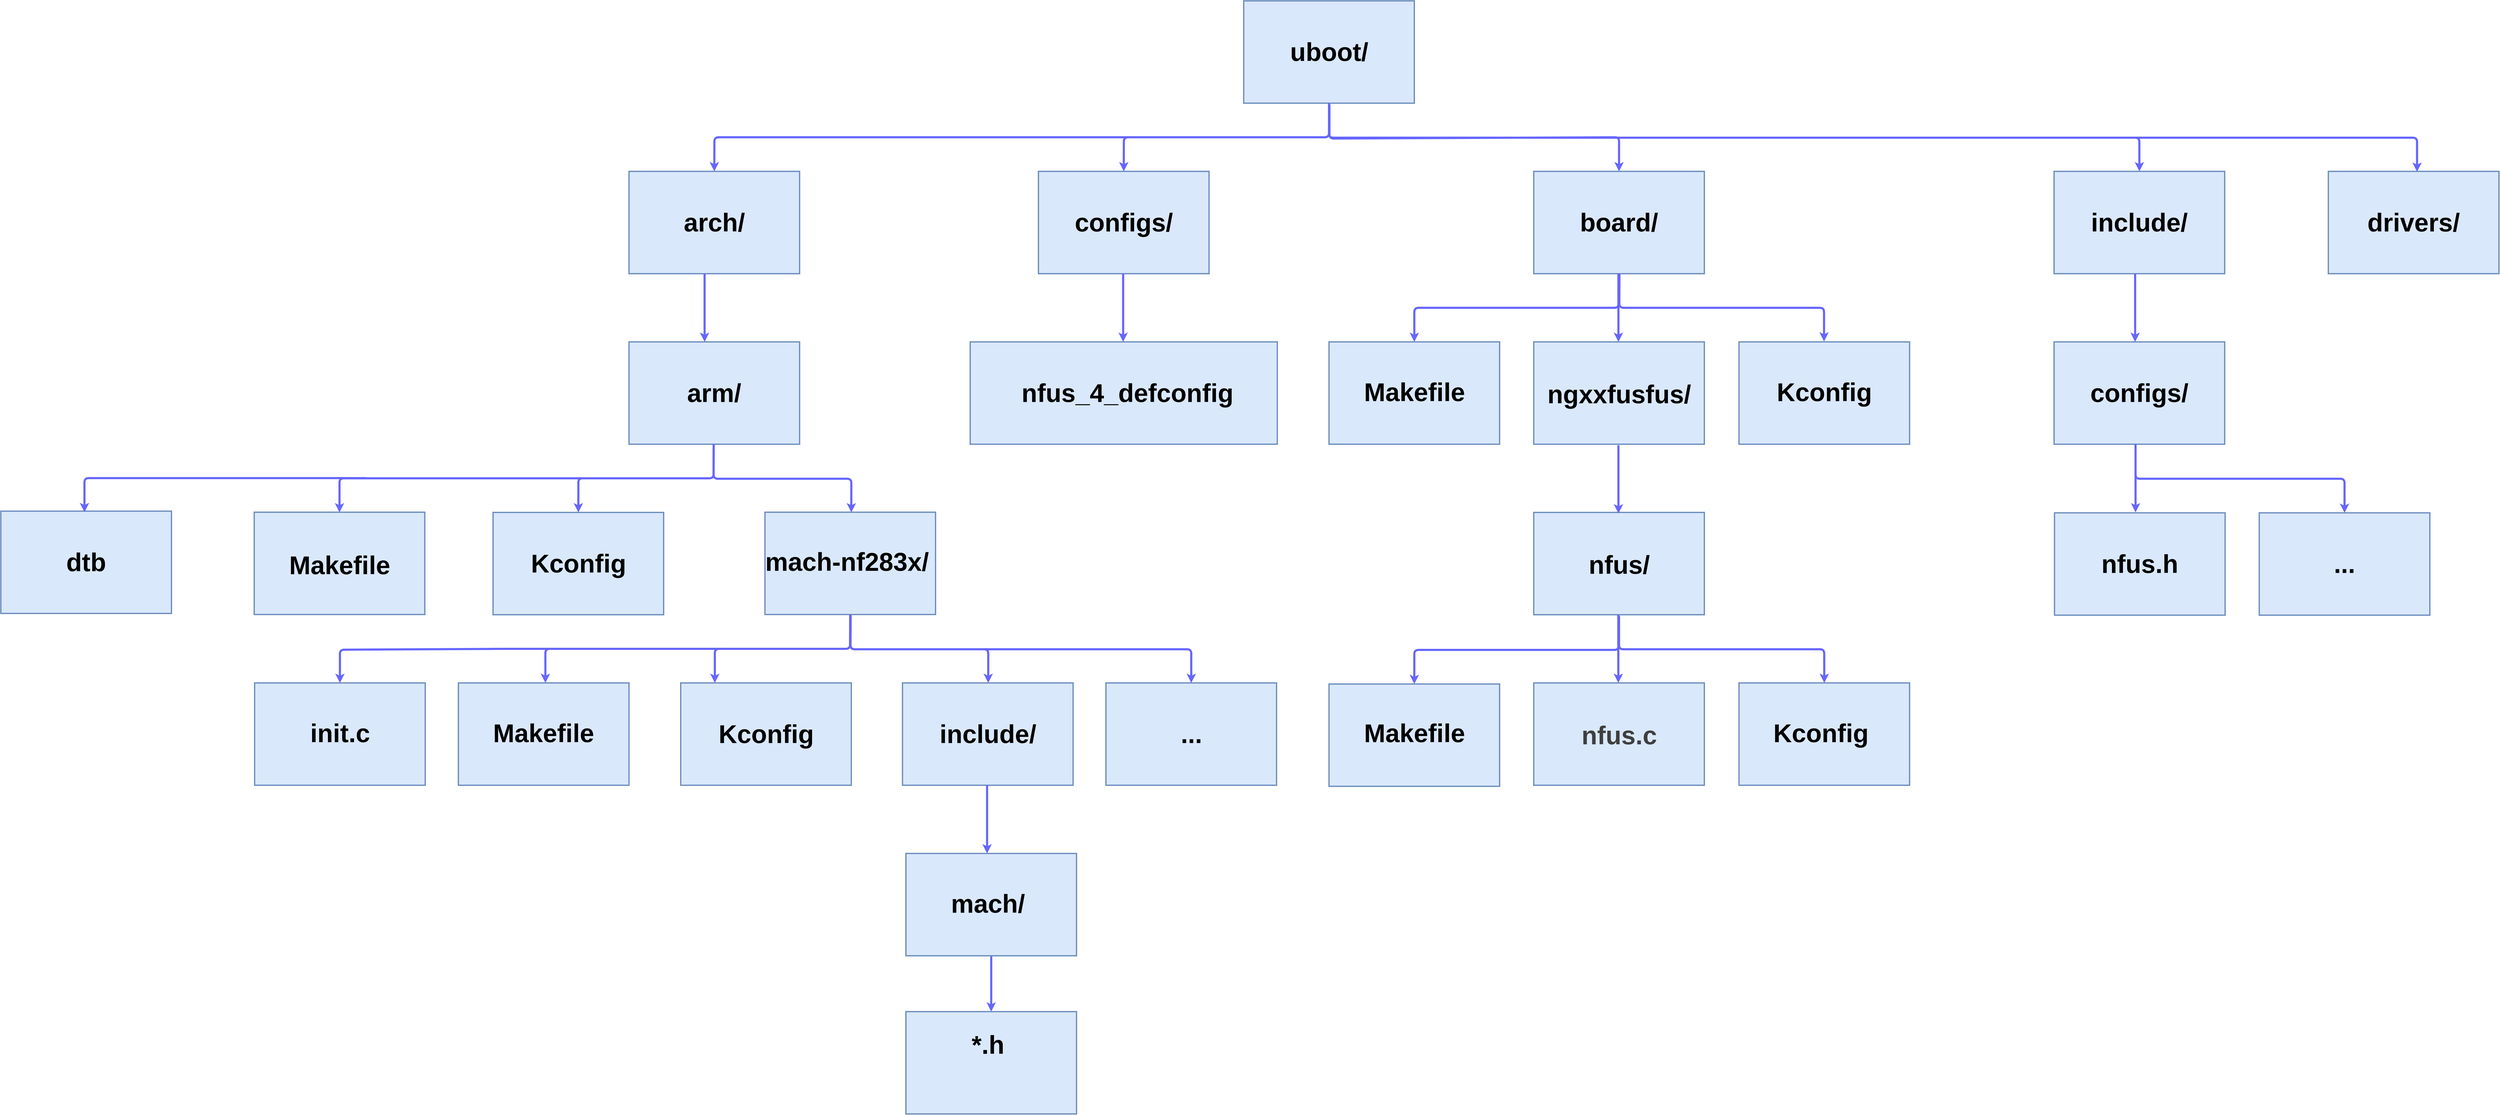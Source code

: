 <mxfile>
    <diagram id="2b9H-3FGsBzyXZ0vmg5a" name="Page-2">
        <mxGraphModel dx="5637" dy="3200" grid="1" gridSize="10" guides="1" tooltips="1" connect="1" arrows="1" fold="1" page="1" pageScale="1" pageWidth="1169" pageHeight="1654" math="0" shadow="0">
            <root>
                <mxCell id="0"/>
                <mxCell id="1" parent="0"/>
                <mxCell id="5-_73hrm2vDVvEvTYcZ_-1" value="" style="rounded=0;whiteSpace=wrap;html=1;fillColor=#dae8fc;strokeColor=#6c8ebf;strokeWidth=3;" vertex="1" parent="1">
                    <mxGeometry x="2549.01" y="629" width="400" height="240" as="geometry"/>
                </mxCell>
                <mxCell id="5-_73hrm2vDVvEvTYcZ_-2" value="&lt;font style=&quot;font-size: 60px;&quot;&gt;&lt;b style=&quot;&quot;&gt;uboot/&lt;/b&gt;&lt;/font&gt;" style="text;html=1;align=center;verticalAlign=middle;whiteSpace=wrap;rounded=0;" vertex="1" parent="1">
                    <mxGeometry x="2559.64" y="734" width="378.75" height="30" as="geometry"/>
                </mxCell>
                <mxCell id="5-_73hrm2vDVvEvTYcZ_-3" value="" style="rounded=0;whiteSpace=wrap;html=1;fillColor=#dae8fc;strokeColor=#6c8ebf;strokeWidth=3;" vertex="1" parent="1">
                    <mxGeometry x="2067.75" y="1029" width="400" height="240" as="geometry"/>
                </mxCell>
                <mxCell id="5-_73hrm2vDVvEvTYcZ_-4" value="&lt;font style=&quot;font-size: 60px;&quot;&gt;&lt;b style=&quot;&quot;&gt;configs/&lt;/b&gt;&lt;/font&gt;" style="text;html=1;align=center;verticalAlign=middle;whiteSpace=wrap;rounded=0;" vertex="1" parent="1">
                    <mxGeometry x="2149" y="1134" width="237.5" height="30" as="geometry"/>
                </mxCell>
                <mxCell id="5-_73hrm2vDVvEvTYcZ_-5" value="" style="rounded=0;whiteSpace=wrap;html=1;fillColor=#dae8fc;strokeColor=#6c8ebf;strokeWidth=3;" vertex="1" parent="1">
                    <mxGeometry x="1107.75" y="1029" width="400" height="240" as="geometry"/>
                </mxCell>
                <mxCell id="5-_73hrm2vDVvEvTYcZ_-6" value="&lt;span style=&quot;font-size: 60px;&quot;&gt;&lt;b&gt;arch/&lt;/b&gt;&lt;/span&gt;" style="text;html=1;align=center;verticalAlign=middle;whiteSpace=wrap;rounded=0;" vertex="1" parent="1">
                    <mxGeometry x="1189" y="1134" width="237.5" height="30" as="geometry"/>
                </mxCell>
                <mxCell id="5-_73hrm2vDVvEvTYcZ_-7" value="" style="rounded=0;whiteSpace=wrap;html=1;fillColor=#dae8fc;strokeColor=#6c8ebf;strokeWidth=3;" vertex="1" parent="1">
                    <mxGeometry x="1107.75" y="1429" width="400" height="240" as="geometry"/>
                </mxCell>
                <mxCell id="5-_73hrm2vDVvEvTYcZ_-8" value="" style="rounded=0;whiteSpace=wrap;html=1;fillColor=#dae8fc;strokeColor=#6c8ebf;strokeWidth=3;" vertex="1" parent="1">
                    <mxGeometry x="1907.75" y="1429" width="720" height="240" as="geometry"/>
                </mxCell>
                <mxCell id="5-_73hrm2vDVvEvTYcZ_-9" value="&lt;span style=&quot;font-size: 60px;&quot;&gt;&lt;b&gt;arm/&lt;/b&gt;&lt;/span&gt;" style="text;html=1;align=center;verticalAlign=middle;whiteSpace=wrap;rounded=0;" vertex="1" parent="1">
                    <mxGeometry x="1118.38" y="1534" width="378.75" height="30" as="geometry"/>
                </mxCell>
                <mxCell id="5-_73hrm2vDVvEvTYcZ_-10" value="&lt;font style=&quot;font-size: 60px;&quot;&gt;&lt;b style=&quot;&quot;&gt;nfus_4_defconfig&lt;/b&gt;&lt;/font&gt;" style="text;html=1;align=center;verticalAlign=middle;whiteSpace=wrap;rounded=0;" vertex="1" parent="1">
                    <mxGeometry x="2087" y="1534" width="378.75" height="30" as="geometry"/>
                </mxCell>
                <mxCell id="5-_73hrm2vDVvEvTYcZ_-11" value="" style="rounded=0;whiteSpace=wrap;html=1;fillColor=#dae8fc;strokeColor=#6c8ebf;strokeWidth=3;" vertex="1" parent="1">
                    <mxGeometry x="789" y="1829" width="400" height="240" as="geometry"/>
                </mxCell>
                <mxCell id="5-_73hrm2vDVvEvTYcZ_-12" value="&lt;span style=&quot;font-size: 60px;&quot;&gt;&lt;b&gt;Kconfig&lt;/b&gt;&lt;/span&gt;" style="text;html=1;align=center;verticalAlign=middle;whiteSpace=wrap;rounded=0;" vertex="1" parent="1">
                    <mxGeometry x="799.62" y="1934" width="378.75" height="30" as="geometry"/>
                </mxCell>
                <mxCell id="5-_73hrm2vDVvEvTYcZ_-13" value="" style="rounded=0;whiteSpace=wrap;html=1;fillColor=#dae8fc;strokeColor=#6c8ebf;strokeWidth=3;" vertex="1" parent="1">
                    <mxGeometry x="1426.5" y="1828.5" width="400" height="240" as="geometry"/>
                </mxCell>
                <mxCell id="5-_73hrm2vDVvEvTYcZ_-14" value="&lt;span style=&quot;font-size: 60px;&quot;&gt;&lt;b&gt;mach-nf283x/&lt;/b&gt;&lt;/span&gt;" style="text;html=1;align=center;verticalAlign=middle;whiteSpace=wrap;rounded=0;" vertex="1" parent="1">
                    <mxGeometry x="1391" y="1930" width="455.5" height="30" as="geometry"/>
                </mxCell>
                <mxCell id="5-_73hrm2vDVvEvTYcZ_-15" value="" style="rounded=0;whiteSpace=wrap;html=1;fillColor=#dae8fc;strokeColor=#6c8ebf;strokeWidth=3;" vertex="1" parent="1">
                    <mxGeometry x="1229" y="2229" width="400" height="240" as="geometry"/>
                </mxCell>
                <mxCell id="5-_73hrm2vDVvEvTYcZ_-16" value="&lt;span style=&quot;font-size: 60px;&quot;&gt;&lt;b&gt;Kconfig&lt;/b&gt;&lt;/span&gt;" style="text;html=1;align=center;verticalAlign=middle;whiteSpace=wrap;rounded=0;" vertex="1" parent="1">
                    <mxGeometry x="1239.62" y="2334" width="378.75" height="30" as="geometry"/>
                </mxCell>
                <mxCell id="5-_73hrm2vDVvEvTYcZ_-17" value="" style="rounded=0;whiteSpace=wrap;html=1;fillColor=#dae8fc;strokeColor=#6c8ebf;strokeWidth=3;" vertex="1" parent="1">
                    <mxGeometry x="1749" y="2229" width="400" height="240" as="geometry"/>
                </mxCell>
                <mxCell id="5-_73hrm2vDVvEvTYcZ_-18" value="&lt;span style=&quot;font-size: 60px;&quot;&gt;&lt;b&gt;include/&lt;/b&gt;&lt;/span&gt;" style="text;html=1;align=center;verticalAlign=middle;whiteSpace=wrap;rounded=0;" vertex="1" parent="1">
                    <mxGeometry x="1759.62" y="2334" width="378.75" height="30" as="geometry"/>
                </mxCell>
                <mxCell id="5-_73hrm2vDVvEvTYcZ_-19" value="" style="rounded=0;whiteSpace=wrap;html=1;fillColor=#dae8fc;strokeColor=#6c8ebf;strokeWidth=3;" vertex="1" parent="1">
                    <mxGeometry x="2749" y="2231.5" width="400" height="240" as="geometry"/>
                </mxCell>
                <mxCell id="5-_73hrm2vDVvEvTYcZ_-20" value="&lt;font style=&quot;font-size: 60px;&quot;&gt;&lt;b style=&quot;&quot;&gt;Makefile&lt;/b&gt;&lt;/font&gt;" style="text;html=1;align=center;verticalAlign=middle;whiteSpace=wrap;rounded=0;" vertex="1" parent="1">
                    <mxGeometry x="2759.62" y="2329" width="378.75" height="35" as="geometry"/>
                </mxCell>
                <mxCell id="5-_73hrm2vDVvEvTYcZ_-21" value="" style="endArrow=classic;html=1;exitX=0.5;exitY=1;exitDx=0;exitDy=0;strokeColor=#6666FF;strokeWidth=5;entryX=0.5;entryY=0;entryDx=0;entryDy=0;" edge="1" parent="1" source="5-_73hrm2vDVvEvTYcZ_-1" target="5-_73hrm2vDVvEvTYcZ_-5">
                    <mxGeometry width="50" height="50" relative="1" as="geometry">
                        <mxPoint x="2049" y="1959" as="sourcePoint"/>
                        <mxPoint x="2099" y="1909" as="targetPoint"/>
                        <Array as="points">
                            <mxPoint x="2749" y="949"/>
                            <mxPoint x="1308" y="949"/>
                        </Array>
                    </mxGeometry>
                </mxCell>
                <mxCell id="5-_73hrm2vDVvEvTYcZ_-22" value="" style="endArrow=classic;html=1;exitX=0.5;exitY=1;exitDx=0;exitDy=0;strokeColor=#6666FF;strokeWidth=5;entryX=0.5;entryY=0;entryDx=0;entryDy=0;" edge="1" parent="1" target="5-_73hrm2vDVvEvTYcZ_-67">
                    <mxGeometry width="50" height="50" relative="1" as="geometry">
                        <mxPoint x="2749" y="870" as="sourcePoint"/>
                        <mxPoint x="4195" y="1029" as="targetPoint"/>
                        <Array as="points">
                            <mxPoint x="2749" y="950"/>
                            <mxPoint x="4649" y="950"/>
                        </Array>
                    </mxGeometry>
                </mxCell>
                <mxCell id="5-_73hrm2vDVvEvTYcZ_-23" value="" style="endArrow=classic;html=1;entryX=0.5;entryY=0;entryDx=0;entryDy=0;strokeWidth=5;strokeColor=#6666FF;" edge="1" parent="1" target="5-_73hrm2vDVvEvTYcZ_-3">
                    <mxGeometry width="50" height="50" relative="1" as="geometry">
                        <mxPoint x="2749" y="869" as="sourcePoint"/>
                        <mxPoint x="3149" y="1369" as="targetPoint"/>
                        <Array as="points">
                            <mxPoint x="2749" y="949"/>
                            <mxPoint x="2509" y="949"/>
                            <mxPoint x="2268" y="949"/>
                        </Array>
                    </mxGeometry>
                </mxCell>
                <mxCell id="5-_73hrm2vDVvEvTYcZ_-24" value="" style="endArrow=classic;html=1;strokeWidth=5;strokeColor=#6666FF;entryX=0.5;entryY=0;entryDx=0;entryDy=0;" edge="1" parent="1" target="5-_73hrm2vDVvEvTYcZ_-50">
                    <mxGeometry width="50" height="50" relative="1" as="geometry">
                        <mxPoint x="2750" y="872" as="sourcePoint"/>
                        <mxPoint x="3219" y="1029" as="targetPoint"/>
                        <Array as="points">
                            <mxPoint x="2750" y="952"/>
                            <mxPoint x="3429" y="949"/>
                        </Array>
                    </mxGeometry>
                </mxCell>
                <mxCell id="5-_73hrm2vDVvEvTYcZ_-25" value="" style="endArrow=classic;html=1;exitX=0.443;exitY=1.001;exitDx=0;exitDy=0;exitPerimeter=0;strokeColor=#6666FF;strokeWidth=5;" edge="1" parent="1" source="5-_73hrm2vDVvEvTYcZ_-5">
                    <mxGeometry width="50" height="50" relative="1" as="geometry">
                        <mxPoint x="2599" y="1859" as="sourcePoint"/>
                        <mxPoint x="1285" y="1429" as="targetPoint"/>
                    </mxGeometry>
                </mxCell>
                <mxCell id="5-_73hrm2vDVvEvTYcZ_-26" value="" style="endArrow=classic;html=1;exitX=0.443;exitY=1.001;exitDx=0;exitDy=0;exitPerimeter=0;strokeColor=#6666FF;strokeWidth=5;" edge="1" parent="1">
                    <mxGeometry width="50" height="50" relative="1" as="geometry">
                        <mxPoint x="2266.32" y="1269" as="sourcePoint"/>
                        <mxPoint x="2266.32" y="1429" as="targetPoint"/>
                    </mxGeometry>
                </mxCell>
                <mxCell id="5-_73hrm2vDVvEvTYcZ_-27" value="" style="endArrow=classic;html=1;exitX=0.443;exitY=1.001;exitDx=0;exitDy=0;exitPerimeter=0;strokeColor=#6666FF;strokeWidth=5;entryX=0.5;entryY=0;entryDx=0;entryDy=0;" edge="1" parent="1" target="5-_73hrm2vDVvEvTYcZ_-11">
                    <mxGeometry width="50" height="50" relative="1" as="geometry">
                        <mxPoint x="1306.32" y="1669" as="sourcePoint"/>
                        <mxPoint x="1306.32" y="1829" as="targetPoint"/>
                        <Array as="points">
                            <mxPoint x="1306" y="1749"/>
                            <mxPoint x="989" y="1749"/>
                        </Array>
                    </mxGeometry>
                </mxCell>
                <mxCell id="5-_73hrm2vDVvEvTYcZ_-28" value="" style="endArrow=classic;html=1;exitX=0.443;exitY=1.001;exitDx=0;exitDy=0;exitPerimeter=0;strokeColor=#6666FF;strokeWidth=5;" edge="1" parent="1">
                    <mxGeometry width="50" height="50" relative="1" as="geometry">
                        <mxPoint x="1306.32" y="1670" as="sourcePoint"/>
                        <mxPoint x="1629" y="1829" as="targetPoint"/>
                        <Array as="points">
                            <mxPoint x="1306" y="1750"/>
                            <mxPoint x="1629" y="1750"/>
                        </Array>
                    </mxGeometry>
                </mxCell>
                <mxCell id="5-_73hrm2vDVvEvTYcZ_-29" value="" style="endArrow=classic;html=1;exitX=0.443;exitY=1.001;exitDx=0;exitDy=0;exitPerimeter=0;strokeColor=#6666FF;strokeWidth=5;entryX=0.5;entryY=0;entryDx=0;entryDy=0;" edge="1" parent="1">
                    <mxGeometry width="50" height="50" relative="1" as="geometry">
                        <mxPoint x="1626.32" y="2069" as="sourcePoint"/>
                        <mxPoint x="1309" y="2229" as="targetPoint"/>
                        <Array as="points">
                            <mxPoint x="1626" y="2149"/>
                            <mxPoint x="1309" y="2149"/>
                        </Array>
                    </mxGeometry>
                </mxCell>
                <mxCell id="5-_73hrm2vDVvEvTYcZ_-30" value="" style="endArrow=classic;html=1;exitX=0.443;exitY=1.001;exitDx=0;exitDy=0;exitPerimeter=0;strokeColor=#6666FF;strokeWidth=5;" edge="1" parent="1">
                    <mxGeometry width="50" height="50" relative="1" as="geometry">
                        <mxPoint x="1627.32" y="2070" as="sourcePoint"/>
                        <mxPoint x="1950" y="2229" as="targetPoint"/>
                        <Array as="points">
                            <mxPoint x="1627" y="2150"/>
                            <mxPoint x="1950" y="2150"/>
                        </Array>
                    </mxGeometry>
                </mxCell>
                <mxCell id="5-_73hrm2vDVvEvTYcZ_-31" value="" style="rounded=0;whiteSpace=wrap;html=1;fillColor=#dae8fc;strokeColor=#6c8ebf;strokeWidth=3;" vertex="1" parent="1">
                    <mxGeometry x="229" y="1828.5" width="400" height="240" as="geometry"/>
                </mxCell>
                <mxCell id="5-_73hrm2vDVvEvTYcZ_-32" value="&lt;span style=&quot;font-size: 60px;&quot;&gt;&lt;b&gt;Makefile&lt;/b&gt;&lt;/span&gt;" style="text;html=1;align=center;verticalAlign=middle;whiteSpace=wrap;rounded=0;" vertex="1" parent="1">
                    <mxGeometry x="239.62" y="1939" width="378.75" height="27.5" as="geometry"/>
                </mxCell>
                <mxCell id="5-_73hrm2vDVvEvTYcZ_-33" value="" style="endArrow=classic;html=1;strokeColor=#6666FF;strokeWidth=5;entryX=0.5;entryY=0;entryDx=0;entryDy=0;" edge="1" parent="1">
                    <mxGeometry width="50" height="50" relative="1" as="geometry">
                        <mxPoint x="1089" y="1749" as="sourcePoint"/>
                        <mxPoint x="429" y="1829" as="targetPoint"/>
                        <Array as="points">
                            <mxPoint x="746" y="1749"/>
                            <mxPoint x="429" y="1749"/>
                        </Array>
                    </mxGeometry>
                </mxCell>
                <mxCell id="5-_73hrm2vDVvEvTYcZ_-34" value="" style="rounded=0;whiteSpace=wrap;html=1;fillColor=#dae8fc;strokeColor=#6c8ebf;strokeWidth=3;" vertex="1" parent="1">
                    <mxGeometry x="707.75" y="2229" width="400" height="240" as="geometry"/>
                </mxCell>
                <mxCell id="5-_73hrm2vDVvEvTYcZ_-35" value="&lt;font style=&quot;font-size: 60px;&quot;&gt;&lt;b style=&quot;&quot;&gt;Makefile&lt;/b&gt;&lt;/font&gt;" style="text;html=1;align=center;verticalAlign=middle;whiteSpace=wrap;rounded=0;" vertex="1" parent="1">
                    <mxGeometry x="718.38" y="2329" width="378.75" height="35" as="geometry"/>
                </mxCell>
                <mxCell id="5-_73hrm2vDVvEvTYcZ_-36" value="" style="endArrow=classic;html=1;strokeColor=#6666FF;strokeWidth=5;entryX=0.5;entryY=0;entryDx=0;entryDy=0;" edge="1" parent="1">
                    <mxGeometry width="50" height="50" relative="1" as="geometry">
                        <mxPoint x="1349" y="2149" as="sourcePoint"/>
                        <mxPoint x="911.68" y="2229" as="targetPoint"/>
                        <Array as="points">
                            <mxPoint x="1228.68" y="2149"/>
                            <mxPoint x="911.68" y="2149"/>
                        </Array>
                    </mxGeometry>
                </mxCell>
                <mxCell id="5-_73hrm2vDVvEvTYcZ_-37" value="" style="rounded=0;whiteSpace=wrap;html=1;fillColor=#dae8fc;strokeColor=#6c8ebf;strokeWidth=3;" vertex="1" parent="1">
                    <mxGeometry x="3710.25" y="2229" width="400" height="240" as="geometry"/>
                </mxCell>
                <mxCell id="5-_73hrm2vDVvEvTYcZ_-38" value="&lt;font style=&quot;font-size: 60px;&quot;&gt;&lt;b style=&quot;&quot;&gt;Kconfig&lt;/b&gt;&lt;/font&gt;" style="text;html=1;align=center;verticalAlign=middle;whiteSpace=wrap;rounded=0;" vertex="1" parent="1">
                    <mxGeometry x="3713.25" y="2329" width="378.75" height="35" as="geometry"/>
                </mxCell>
                <mxCell id="5-_73hrm2vDVvEvTYcZ_-39" value="" style="endArrow=classic;html=1;strokeColor=#6666FF;strokeWidth=5;exitX=0.5;exitY=1;exitDx=0;exitDy=0;entryX=0.5;entryY=0;entryDx=0;entryDy=0;" edge="1" parent="1" target="5-_73hrm2vDVvEvTYcZ_-37">
                    <mxGeometry width="50" height="50" relative="1" as="geometry">
                        <mxPoint x="3429" y="2072" as="sourcePoint"/>
                        <mxPoint x="3892" y="2230" as="targetPoint"/>
                        <Array as="points">
                            <mxPoint x="3429" y="2150"/>
                            <mxPoint x="3910" y="2150"/>
                        </Array>
                    </mxGeometry>
                </mxCell>
                <mxCell id="5-_73hrm2vDVvEvTYcZ_-40" value="" style="rounded=0;whiteSpace=wrap;html=1;fillColor=#dae8fc;strokeColor=#6c8ebf;strokeWidth=3;" vertex="1" parent="1">
                    <mxGeometry x="2749" y="1429" width="400" height="240" as="geometry"/>
                </mxCell>
                <mxCell id="5-_73hrm2vDVvEvTYcZ_-41" value="&lt;font style=&quot;font-size: 60px;&quot;&gt;&lt;b style=&quot;&quot;&gt;Makefile&lt;/b&gt;&lt;/font&gt;" style="text;html=1;align=center;verticalAlign=middle;whiteSpace=wrap;rounded=0;" vertex="1" parent="1">
                    <mxGeometry x="2759.63" y="1529" width="378.75" height="35" as="geometry"/>
                </mxCell>
                <mxCell id="5-_73hrm2vDVvEvTYcZ_-92" value="" style="edgeStyle=none;html=1;rounded=1;strokeColor=#6666FF;strokeWidth=5;align=center;verticalAlign=middle;fontFamily=Helvetica;fontSize=11;fontColor=default;labelBackgroundColor=default;endArrow=classic;" edge="1" parent="1" source="5-_73hrm2vDVvEvTYcZ_-42" target="5-_73hrm2vDVvEvTYcZ_-90">
                    <mxGeometry relative="1" as="geometry"/>
                </mxCell>
                <mxCell id="5-_73hrm2vDVvEvTYcZ_-42" value="" style="rounded=0;whiteSpace=wrap;html=1;fillColor=#dae8fc;strokeColor=#6c8ebf;strokeWidth=3;" vertex="1" parent="1">
                    <mxGeometry x="1757" y="2629" width="400" height="240" as="geometry"/>
                </mxCell>
                <mxCell id="5-_73hrm2vDVvEvTYcZ_-43" value="&lt;span style=&quot;font-size: 60px;&quot;&gt;&lt;b&gt;mach/&lt;/b&gt;&lt;/span&gt;" style="text;html=1;align=center;verticalAlign=middle;whiteSpace=wrap;rounded=0;" vertex="1" parent="1">
                    <mxGeometry x="1759.62" y="2732" width="378.75" height="30" as="geometry"/>
                </mxCell>
                <mxCell id="5-_73hrm2vDVvEvTYcZ_-44" value="" style="rounded=0;whiteSpace=wrap;html=1;fillColor=#dae8fc;strokeColor=#6c8ebf;strokeWidth=3;" vertex="1" parent="1">
                    <mxGeometry x="2226" y="2229" width="400" height="240" as="geometry"/>
                </mxCell>
                <mxCell id="5-_73hrm2vDVvEvTYcZ_-45" value="&lt;span style=&quot;font-size: 60px;&quot;&gt;&lt;b&gt;...&lt;/b&gt;&lt;/span&gt;" style="text;html=1;align=center;verticalAlign=middle;whiteSpace=wrap;rounded=0;" vertex="1" parent="1">
                    <mxGeometry x="2236.62" y="2334" width="378.75" height="30" as="geometry"/>
                </mxCell>
                <mxCell id="5-_73hrm2vDVvEvTYcZ_-46" value="" style="endArrow=classic;html=1;exitX=0.443;exitY=1.001;exitDx=0;exitDy=0;exitPerimeter=0;strokeColor=#6666FF;strokeWidth=5;entryX=0.5;entryY=0;entryDx=0;entryDy=0;" edge="1" parent="1" target="5-_73hrm2vDVvEvTYcZ_-44">
                    <mxGeometry width="50" height="50" relative="1" as="geometry">
                        <mxPoint x="1627.32" y="2070" as="sourcePoint"/>
                        <mxPoint x="1950" y="2229" as="targetPoint"/>
                        <Array as="points">
                            <mxPoint x="1627" y="2150"/>
                            <mxPoint x="2426" y="2150"/>
                        </Array>
                    </mxGeometry>
                </mxCell>
                <mxCell id="5-_73hrm2vDVvEvTYcZ_-47" value="" style="rounded=0;whiteSpace=wrap;html=1;fillColor=#dae8fc;strokeColor=#6c8ebf;strokeWidth=3;" vertex="1" parent="1">
                    <mxGeometry x="230" y="2229" width="400" height="240" as="geometry"/>
                </mxCell>
                <mxCell id="5-_73hrm2vDVvEvTYcZ_-48" value="&lt;font style=&quot;font-size: 60px;&quot;&gt;&lt;b style=&quot;&quot;&gt;init.c&lt;/b&gt;&lt;/font&gt;" style="text;html=1;align=center;verticalAlign=middle;whiteSpace=wrap;rounded=0;" vertex="1" parent="1">
                    <mxGeometry x="240.63" y="2329" width="378.75" height="35" as="geometry"/>
                </mxCell>
                <mxCell id="5-_73hrm2vDVvEvTYcZ_-49" value="" style="endArrow=classic;html=1;strokeColor=#6666FF;strokeWidth=5;entryX=0.5;entryY=0;entryDx=0;entryDy=0;" edge="1" parent="1" target="5-_73hrm2vDVvEvTYcZ_-47">
                    <mxGeometry width="50" height="50" relative="1" as="geometry">
                        <mxPoint x="935.32" y="2149" as="sourcePoint"/>
                        <mxPoint x="498.0" y="2229" as="targetPoint"/>
                        <Array as="points">
                            <mxPoint x="815" y="2149"/>
                            <mxPoint x="430" y="2151"/>
                        </Array>
                    </mxGeometry>
                </mxCell>
                <mxCell id="5-_73hrm2vDVvEvTYcZ_-50" value="" style="rounded=0;whiteSpace=wrap;html=1;fillColor=#dae8fc;strokeColor=#6c8ebf;strokeWidth=3;" vertex="1" parent="1">
                    <mxGeometry x="3229" y="1029" width="400" height="240" as="geometry"/>
                </mxCell>
                <mxCell id="5-_73hrm2vDVvEvTYcZ_-51" value="&lt;font style=&quot;font-size: 60px;&quot;&gt;&lt;b style=&quot;&quot;&gt;board/&lt;/b&gt;&lt;/font&gt;" style="text;html=1;align=center;verticalAlign=middle;whiteSpace=wrap;rounded=0;" vertex="1" parent="1">
                    <mxGeometry x="3310.25" y="1134" width="237.5" height="30" as="geometry"/>
                </mxCell>
                <mxCell id="5-_73hrm2vDVvEvTYcZ_-52" value="" style="rounded=0;whiteSpace=wrap;html=1;fillColor=#dae8fc;strokeColor=#6c8ebf;strokeWidth=3;" vertex="1" parent="1">
                    <mxGeometry x="3229" y="1429" width="400" height="240" as="geometry"/>
                </mxCell>
                <mxCell id="5-_73hrm2vDVvEvTYcZ_-53" value="&lt;font style=&quot;font-size: 60px;&quot;&gt;&lt;b style=&quot;&quot;&gt;ngxxfusfus/&lt;/b&gt;&lt;/font&gt;" style="text;html=1;align=center;verticalAlign=middle;whiteSpace=wrap;rounded=0;" vertex="1" parent="1">
                    <mxGeometry x="3239.62" y="1534" width="378.75" height="35" as="geometry"/>
                </mxCell>
                <mxCell id="5-_73hrm2vDVvEvTYcZ_-54" value="" style="rounded=0;whiteSpace=wrap;html=1;fillColor=#dae8fc;strokeColor=#6c8ebf;strokeWidth=3;" vertex="1" parent="1">
                    <mxGeometry x="3229" y="1829" width="400" height="240" as="geometry"/>
                </mxCell>
                <mxCell id="5-_73hrm2vDVvEvTYcZ_-55" value="&lt;font style=&quot;font-size: 60px;&quot;&gt;&lt;b style=&quot;&quot;&gt;nfus/&lt;/b&gt;&lt;/font&gt;" style="text;html=1;align=center;verticalAlign=middle;whiteSpace=wrap;rounded=0;" vertex="1" parent="1">
                    <mxGeometry x="3239.62" y="1934" width="378.75" height="35" as="geometry"/>
                </mxCell>
                <mxCell id="5-_73hrm2vDVvEvTYcZ_-56" value="" style="rounded=0;whiteSpace=wrap;html=1;fillColor=#dae8fc;strokeColor=#6c8ebf;strokeWidth=3;" vertex="1" parent="1">
                    <mxGeometry x="3229" y="2229" width="400" height="240" as="geometry"/>
                </mxCell>
                <mxCell id="5-_73hrm2vDVvEvTYcZ_-57" value="&lt;b style=&quot;color: rgb(63, 63, 63); font-size: 60px;&quot;&gt;nfus.c&lt;/b&gt;" style="text;html=1;align=center;verticalAlign=middle;whiteSpace=wrap;rounded=0;" vertex="1" parent="1">
                    <mxGeometry x="3239.63" y="2334" width="378.75" height="35" as="geometry"/>
                </mxCell>
                <mxCell id="5-_73hrm2vDVvEvTYcZ_-58" value="" style="endArrow=classic;html=1;exitX=0.443;exitY=1.001;exitDx=0;exitDy=0;exitPerimeter=0;strokeColor=#6666FF;strokeWidth=5;" edge="1" parent="1">
                    <mxGeometry width="50" height="50" relative="1" as="geometry">
                        <mxPoint x="3427.58" y="1269" as="sourcePoint"/>
                        <mxPoint x="3427.58" y="1429" as="targetPoint"/>
                    </mxGeometry>
                </mxCell>
                <mxCell id="5-_73hrm2vDVvEvTYcZ_-59" value="" style="endArrow=classic;html=1;exitX=0.443;exitY=1.001;exitDx=0;exitDy=0;exitPerimeter=0;strokeColor=#6666FF;strokeWidth=5;" edge="1" parent="1">
                    <mxGeometry width="50" height="50" relative="1" as="geometry">
                        <mxPoint x="3427.57" y="1671.5" as="sourcePoint"/>
                        <mxPoint x="3427.57" y="1831.5" as="targetPoint"/>
                    </mxGeometry>
                </mxCell>
                <mxCell id="5-_73hrm2vDVvEvTYcZ_-60" value="" style="endArrow=classic;html=1;exitX=0.443;exitY=1.001;exitDx=0;exitDy=0;exitPerimeter=0;strokeColor=#6666FF;strokeWidth=5;" edge="1" parent="1">
                    <mxGeometry width="50" height="50" relative="1" as="geometry">
                        <mxPoint x="3427.34" y="2069" as="sourcePoint"/>
                        <mxPoint x="3427.34" y="2229" as="targetPoint"/>
                    </mxGeometry>
                </mxCell>
                <mxCell id="5-_73hrm2vDVvEvTYcZ_-61" value="" style="endArrow=classic;html=1;strokeColor=#6666FF;strokeWidth=5;entryX=0.5;entryY=0;entryDx=0;entryDy=0;" edge="1" parent="1">
                    <mxGeometry width="50" height="50" relative="1" as="geometry">
                        <mxPoint x="3428.01" y="2071.5" as="sourcePoint"/>
                        <mxPoint x="2949.01" y="2231.5" as="targetPoint"/>
                        <Array as="points">
                            <mxPoint x="3428.01" y="2151.5"/>
                            <mxPoint x="2949.01" y="2151.5"/>
                        </Array>
                    </mxGeometry>
                </mxCell>
                <mxCell id="5-_73hrm2vDVvEvTYcZ_-62" value="" style="rounded=0;whiteSpace=wrap;html=1;fillColor=#dae8fc;strokeColor=#6c8ebf;strokeWidth=3;" vertex="1" parent="1">
                    <mxGeometry x="3710.25" y="1429" width="400" height="240" as="geometry"/>
                </mxCell>
                <mxCell id="5-_73hrm2vDVvEvTYcZ_-63" value="&lt;font style=&quot;font-size: 60px;&quot;&gt;&lt;b style=&quot;&quot;&gt;Kconfig&lt;/b&gt;&lt;/font&gt;" style="text;html=1;align=center;verticalAlign=middle;whiteSpace=wrap;rounded=0;" vertex="1" parent="1">
                    <mxGeometry x="3720.89" y="1529" width="378.75" height="35" as="geometry"/>
                </mxCell>
                <mxCell id="5-_73hrm2vDVvEvTYcZ_-64" value="" style="endArrow=classic;html=1;exitX=0.443;exitY=1.001;exitDx=0;exitDy=0;exitPerimeter=0;strokeColor=#6666FF;strokeWidth=5;entryX=0.5;entryY=0;entryDx=0;entryDy=0;" edge="1" parent="1">
                    <mxGeometry width="50" height="50" relative="1" as="geometry">
                        <mxPoint x="3429.95" y="1269" as="sourcePoint"/>
                        <mxPoint x="3909.63" y="1428" as="targetPoint"/>
                        <Array as="points">
                            <mxPoint x="3429.63" y="1349"/>
                            <mxPoint x="3909.63" y="1349"/>
                        </Array>
                    </mxGeometry>
                </mxCell>
                <mxCell id="5-_73hrm2vDVvEvTYcZ_-65" value="" style="endArrow=classic;html=1;exitX=0.443;exitY=1.001;exitDx=0;exitDy=0;exitPerimeter=0;strokeColor=#6666FF;strokeWidth=5;entryX=0.5;entryY=0;entryDx=0;entryDy=0;" edge="1" parent="1">
                    <mxGeometry width="50" height="50" relative="1" as="geometry">
                        <mxPoint x="3428.32" y="1269" as="sourcePoint"/>
                        <mxPoint x="2949" y="1429" as="targetPoint"/>
                        <Array as="points">
                            <mxPoint x="3428" y="1349"/>
                            <mxPoint x="2949" y="1349"/>
                        </Array>
                    </mxGeometry>
                </mxCell>
                <mxCell id="5-_73hrm2vDVvEvTYcZ_-66" value="" style="group" vertex="1" connectable="0" parent="1">
                    <mxGeometry x="4449" y="1029" width="400" height="240" as="geometry"/>
                </mxCell>
                <mxCell id="5-_73hrm2vDVvEvTYcZ_-67" value="" style="rounded=0;whiteSpace=wrap;html=1;fillColor=#dae8fc;strokeColor=#6c8ebf;strokeWidth=3;" vertex="1" parent="5-_73hrm2vDVvEvTYcZ_-66">
                    <mxGeometry width="400" height="240" as="geometry"/>
                </mxCell>
                <mxCell id="5-_73hrm2vDVvEvTYcZ_-68" value="&lt;span style=&quot;font-size: 60px;&quot;&gt;&lt;b&gt;include/&lt;/b&gt;&lt;/span&gt;" style="text;html=1;align=center;verticalAlign=middle;whiteSpace=wrap;rounded=0;" vertex="1" parent="5-_73hrm2vDVvEvTYcZ_-66">
                    <mxGeometry x="81.25" y="105" width="237.5" height="30" as="geometry"/>
                </mxCell>
                <mxCell id="5-_73hrm2vDVvEvTYcZ_-69" value="" style="group" vertex="1" connectable="0" parent="1">
                    <mxGeometry x="4449" y="1429" width="400" height="240" as="geometry"/>
                </mxCell>
                <mxCell id="5-_73hrm2vDVvEvTYcZ_-70" value="" style="rounded=0;whiteSpace=wrap;html=1;fillColor=#dae8fc;strokeColor=#6c8ebf;strokeWidth=3;" vertex="1" parent="5-_73hrm2vDVvEvTYcZ_-69">
                    <mxGeometry width="400" height="240" as="geometry"/>
                </mxCell>
                <mxCell id="5-_73hrm2vDVvEvTYcZ_-71" value="&lt;span style=&quot;font-size: 60px;&quot;&gt;&lt;b&gt;configs/&lt;/b&gt;&lt;/span&gt;" style="text;html=1;align=center;verticalAlign=middle;whiteSpace=wrap;rounded=0;" vertex="1" parent="5-_73hrm2vDVvEvTYcZ_-69">
                    <mxGeometry x="81.25" y="105" width="237.5" height="30" as="geometry"/>
                </mxCell>
                <mxCell id="5-_73hrm2vDVvEvTYcZ_-72" value="" style="group" vertex="1" connectable="0" parent="1">
                    <mxGeometry x="4450" y="1830" width="400" height="240" as="geometry"/>
                </mxCell>
                <mxCell id="5-_73hrm2vDVvEvTYcZ_-73" value="" style="rounded=0;whiteSpace=wrap;html=1;fillColor=#dae8fc;strokeColor=#6c8ebf;strokeWidth=3;" vertex="1" parent="5-_73hrm2vDVvEvTYcZ_-72">
                    <mxGeometry width="400" height="240" as="geometry"/>
                </mxCell>
                <mxCell id="5-_73hrm2vDVvEvTYcZ_-74" value="&lt;span style=&quot;font-size: 60px;&quot;&gt;&lt;b&gt;nfus.h&lt;/b&gt;&lt;/span&gt;" style="text;html=1;align=center;verticalAlign=middle;whiteSpace=wrap;rounded=0;" vertex="1" parent="5-_73hrm2vDVvEvTYcZ_-72">
                    <mxGeometry x="81.25" y="105" width="237.5" height="30" as="geometry"/>
                </mxCell>
                <mxCell id="5-_73hrm2vDVvEvTYcZ_-75" value="" style="group" vertex="1" connectable="0" parent="1">
                    <mxGeometry x="4930" y="1830" width="400" height="240" as="geometry"/>
                </mxCell>
                <mxCell id="5-_73hrm2vDVvEvTYcZ_-76" value="" style="rounded=0;whiteSpace=wrap;html=1;fillColor=#dae8fc;strokeColor=#6c8ebf;strokeWidth=3;" vertex="1" parent="5-_73hrm2vDVvEvTYcZ_-75">
                    <mxGeometry width="400" height="240" as="geometry"/>
                </mxCell>
                <mxCell id="5-_73hrm2vDVvEvTYcZ_-77" value="&lt;span style=&quot;font-size: 60px;&quot;&gt;&lt;b&gt;...&lt;/b&gt;&lt;/span&gt;" style="text;html=1;align=center;verticalAlign=middle;whiteSpace=wrap;rounded=0;" vertex="1" parent="5-_73hrm2vDVvEvTYcZ_-75">
                    <mxGeometry x="81.25" y="105" width="237.5" height="30" as="geometry"/>
                </mxCell>
                <mxCell id="5-_73hrm2vDVvEvTYcZ_-78" value="" style="endArrow=classic;html=1;exitX=0.443;exitY=1.001;exitDx=0;exitDy=0;exitPerimeter=0;strokeColor=#6666FF;strokeWidth=5;" edge="1" parent="1">
                    <mxGeometry width="50" height="50" relative="1" as="geometry">
                        <mxPoint x="4639" y="1269" as="sourcePoint"/>
                        <mxPoint x="4639" y="1429" as="targetPoint"/>
                    </mxGeometry>
                </mxCell>
                <mxCell id="5-_73hrm2vDVvEvTYcZ_-79" value="" style="endArrow=classic;html=1;exitX=0.443;exitY=1.001;exitDx=0;exitDy=0;exitPerimeter=0;strokeColor=#6666FF;strokeWidth=5;" edge="1" parent="1">
                    <mxGeometry width="50" height="50" relative="1" as="geometry">
                        <mxPoint x="1947.33" y="2469" as="sourcePoint"/>
                        <mxPoint x="1947.33" y="2629" as="targetPoint"/>
                    </mxGeometry>
                </mxCell>
                <mxCell id="5-_73hrm2vDVvEvTYcZ_-80" value="" style="endArrow=classic;html=1;exitX=0.443;exitY=1.001;exitDx=0;exitDy=0;exitPerimeter=0;strokeColor=#6666FF;strokeWidth=5;" edge="1" parent="1">
                    <mxGeometry width="50" height="50" relative="1" as="geometry">
                        <mxPoint x="4640" y="1669" as="sourcePoint"/>
                        <mxPoint x="4640" y="1829" as="targetPoint"/>
                    </mxGeometry>
                </mxCell>
                <mxCell id="5-_73hrm2vDVvEvTYcZ_-81" value="" style="endArrow=classic;html=1;exitX=0.5;exitY=1;exitDx=0;exitDy=0;strokeColor=#6666FF;strokeWidth=5;entryX=0.5;entryY=0;entryDx=0;entryDy=0;" edge="1" parent="1" target="5-_73hrm2vDVvEvTYcZ_-76">
                    <mxGeometry width="50" height="50" relative="1" as="geometry">
                        <mxPoint x="4640" y="1670" as="sourcePoint"/>
                        <mxPoint x="5740" y="1800" as="targetPoint"/>
                        <Array as="points">
                            <mxPoint x="4640" y="1750"/>
                            <mxPoint x="5130" y="1750"/>
                        </Array>
                    </mxGeometry>
                </mxCell>
                <mxCell id="5-_73hrm2vDVvEvTYcZ_-82" value="" style="group" vertex="1" connectable="0" parent="1">
                    <mxGeometry x="5092" y="1029" width="400" height="240" as="geometry"/>
                </mxCell>
                <mxCell id="5-_73hrm2vDVvEvTYcZ_-83" value="" style="rounded=0;whiteSpace=wrap;html=1;fillColor=#dae8fc;strokeColor=#6c8ebf;strokeWidth=3;movable=1;resizable=1;rotatable=1;deletable=1;editable=1;locked=0;connectable=1;container=0;" vertex="1" parent="5-_73hrm2vDVvEvTYcZ_-82">
                    <mxGeometry width="400" height="240" as="geometry"/>
                </mxCell>
                <mxCell id="5-_73hrm2vDVvEvTYcZ_-84" value="&lt;span style=&quot;font-size: 60px;&quot;&gt;&lt;b&gt;drivers/&lt;/b&gt;&lt;/span&gt;" style="text;html=1;align=center;verticalAlign=middle;whiteSpace=wrap;rounded=0;movable=1;resizable=1;rotatable=1;deletable=1;editable=1;locked=0;connectable=1;container=0;" vertex="1" parent="5-_73hrm2vDVvEvTYcZ_-82">
                    <mxGeometry x="81.25" y="105" width="237.5" height="30" as="geometry"/>
                </mxCell>
                <mxCell id="5-_73hrm2vDVvEvTYcZ_-85" value="" style="group" vertex="1" connectable="0" parent="1">
                    <mxGeometry x="-365" y="1826" width="400" height="240" as="geometry"/>
                </mxCell>
                <mxCell id="5-_73hrm2vDVvEvTYcZ_-86" value="" style="rounded=0;whiteSpace=wrap;html=1;fillColor=#dae8fc;strokeColor=#6c8ebf;strokeWidth=3;movable=1;resizable=1;rotatable=1;deletable=1;editable=1;locked=0;connectable=1;container=0;" vertex="1" parent="5-_73hrm2vDVvEvTYcZ_-85">
                    <mxGeometry width="400" height="240" as="geometry"/>
                </mxCell>
                <mxCell id="5-_73hrm2vDVvEvTYcZ_-87" value="&lt;span style=&quot;font-size: 60px;&quot;&gt;&lt;b&gt;dtb&lt;/b&gt;&lt;/span&gt;" style="text;html=1;align=center;verticalAlign=middle;whiteSpace=wrap;rounded=0;movable=1;resizable=1;rotatable=1;deletable=1;editable=1;locked=0;connectable=1;container=0;" vertex="1" parent="5-_73hrm2vDVvEvTYcZ_-85">
                    <mxGeometry x="81.25" y="105" width="237.5" height="30" as="geometry"/>
                </mxCell>
                <mxCell id="5-_73hrm2vDVvEvTYcZ_-88" value="" style="endArrow=classic;html=1;strokeColor=#6666FF;strokeWidth=5;entryX=0.5;entryY=0;entryDx=0;entryDy=0;" edge="1" parent="1">
                    <mxGeometry width="50" height="50" relative="1" as="geometry">
                        <mxPoint x="491" y="1748.5" as="sourcePoint"/>
                        <mxPoint x="-169" y="1828.5" as="targetPoint"/>
                        <Array as="points">
                            <mxPoint x="148" y="1748.5"/>
                            <mxPoint x="-169" y="1748.5"/>
                        </Array>
                    </mxGeometry>
                </mxCell>
                <mxCell id="5-_73hrm2vDVvEvTYcZ_-89" value="" style="endArrow=classic;html=1;strokeColor=#6666FF;strokeWidth=5;entryX=0.5;entryY=0;entryDx=0;entryDy=0;" edge="1" parent="1">
                    <mxGeometry width="50" height="50" relative="1" as="geometry">
                        <mxPoint x="4581" y="950" as="sourcePoint"/>
                        <mxPoint x="5300" y="1030" as="targetPoint"/>
                        <Array as="points">
                            <mxPoint x="4810" y="950"/>
                            <mxPoint x="5300" y="950"/>
                        </Array>
                    </mxGeometry>
                </mxCell>
                <mxCell id="5-_73hrm2vDVvEvTYcZ_-90" value="" style="rounded=0;whiteSpace=wrap;html=1;fillColor=#dae8fc;strokeColor=#6c8ebf;strokeWidth=3;" vertex="1" parent="1">
                    <mxGeometry x="1757" y="3000" width="400" height="240" as="geometry"/>
                </mxCell>
                <mxCell id="5-_73hrm2vDVvEvTYcZ_-91" value="&lt;span style=&quot;font-size: 60px;&quot;&gt;&lt;b&gt;*.h&lt;/b&gt;&lt;/span&gt;" style="text;html=1;align=center;verticalAlign=middle;whiteSpace=wrap;rounded=0;" vertex="1" parent="1">
                    <mxGeometry x="1759.62" y="3063" width="378.75" height="30" as="geometry"/>
                </mxCell>
            </root>
        </mxGraphModel>
    </diagram>
    <diagram id="1L5AdQnPaoy3BBzFzNNx" name="Page-1">
        <mxGraphModel grid="0" page="1" gridSize="10" guides="1" tooltips="1" connect="1" arrows="1" fold="1" pageScale="1" pageWidth="4681" pageHeight="3300" math="0" shadow="0">
            <root>
                <mxCell id="0"/>
                <mxCell id="1" parent="0"/>
                <mxCell id="105" value="" style="rounded=0;whiteSpace=wrap;html=1;fillColor=#dae8fc;strokeColor=#6c8ebf;strokeWidth=3;" parent="1" vertex="1">
                    <mxGeometry x="2549.01" y="629" width="400" height="240" as="geometry"/>
                </mxCell>
                <mxCell id="106" value="&lt;font style=&quot;font-size: 60px;&quot;&gt;&lt;b style=&quot;&quot;&gt;uboot/&lt;/b&gt;&lt;/font&gt;" style="text;html=1;align=center;verticalAlign=middle;whiteSpace=wrap;rounded=0;" parent="1" vertex="1">
                    <mxGeometry x="2559.64" y="734" width="378.75" height="30" as="geometry"/>
                </mxCell>
                <mxCell id="107" value="" style="rounded=0;whiteSpace=wrap;html=1;fillColor=#dae8fc;strokeColor=#6c8ebf;strokeWidth=3;" parent="1" vertex="1">
                    <mxGeometry x="2067.75" y="1029" width="400" height="240" as="geometry"/>
                </mxCell>
                <mxCell id="108" value="&lt;font style=&quot;font-size: 60px;&quot;&gt;&lt;b style=&quot;&quot;&gt;configs/&lt;/b&gt;&lt;/font&gt;" style="text;html=1;align=center;verticalAlign=middle;whiteSpace=wrap;rounded=0;" parent="1" vertex="1">
                    <mxGeometry x="2149" y="1134" width="237.5" height="30" as="geometry"/>
                </mxCell>
                <mxCell id="109" value="" style="rounded=0;whiteSpace=wrap;html=1;fillColor=#dae8fc;strokeColor=#6c8ebf;strokeWidth=3;" parent="1" vertex="1">
                    <mxGeometry x="1107.75" y="1029" width="400" height="240" as="geometry"/>
                </mxCell>
                <mxCell id="110" value="&lt;span style=&quot;font-size: 60px;&quot;&gt;&lt;b&gt;arch/&lt;/b&gt;&lt;/span&gt;" style="text;html=1;align=center;verticalAlign=middle;whiteSpace=wrap;rounded=0;" parent="1" vertex="1">
                    <mxGeometry x="1189" y="1134" width="237.5" height="30" as="geometry"/>
                </mxCell>
                <mxCell id="114" value="" style="rounded=0;whiteSpace=wrap;html=1;fillColor=#dae8fc;strokeColor=#6c8ebf;strokeWidth=3;" parent="1" vertex="1">
                    <mxGeometry x="1107.75" y="1429" width="400" height="240" as="geometry"/>
                </mxCell>
                <mxCell id="115" value="" style="rounded=0;whiteSpace=wrap;html=1;fillColor=#dae8fc;strokeColor=#6c8ebf;strokeWidth=3;" parent="1" vertex="1">
                    <mxGeometry x="1907.75" y="1429" width="720" height="240" as="geometry"/>
                </mxCell>
                <mxCell id="117" value="&lt;span style=&quot;font-size: 60px;&quot;&gt;&lt;b&gt;arm/&lt;/b&gt;&lt;/span&gt;" style="text;html=1;align=center;verticalAlign=middle;whiteSpace=wrap;rounded=0;" parent="1" vertex="1">
                    <mxGeometry x="1118.38" y="1534" width="378.75" height="30" as="geometry"/>
                </mxCell>
                <mxCell id="118" value="&lt;font style=&quot;font-size: 60px;&quot;&gt;&lt;b style=&quot;&quot;&gt;nfus_4_defconfig&lt;/b&gt;&lt;/font&gt;" style="text;html=1;align=center;verticalAlign=middle;whiteSpace=wrap;rounded=0;" parent="1" vertex="1">
                    <mxGeometry x="2087" y="1534" width="378.75" height="30" as="geometry"/>
                </mxCell>
                <mxCell id="120" value="" style="rounded=0;whiteSpace=wrap;html=1;fillColor=#dae8fc;strokeColor=#6c8ebf;strokeWidth=3;" parent="1" vertex="1">
                    <mxGeometry x="789" y="1829" width="400" height="240" as="geometry"/>
                </mxCell>
                <mxCell id="121" value="&lt;span style=&quot;font-size: 60px;&quot;&gt;&lt;b&gt;Kconfig&lt;/b&gt;&lt;/span&gt;" style="text;html=1;align=center;verticalAlign=middle;whiteSpace=wrap;rounded=0;" parent="1" vertex="1">
                    <mxGeometry x="799.62" y="1934" width="378.75" height="30" as="geometry"/>
                </mxCell>
                <mxCell id="122" value="" style="rounded=0;whiteSpace=wrap;html=1;fillColor=#dae8fc;strokeColor=#6c8ebf;strokeWidth=3;" parent="1" vertex="1">
                    <mxGeometry x="1426.5" y="1828.5" width="400" height="240" as="geometry"/>
                </mxCell>
                <mxCell id="123" value="&lt;span style=&quot;font-size: 60px;&quot;&gt;&lt;b&gt;mach-nf283x/&lt;/b&gt;&lt;/span&gt;" style="text;html=1;align=center;verticalAlign=middle;whiteSpace=wrap;rounded=0;" parent="1" vertex="1">
                    <mxGeometry x="1391" y="1930" width="455.5" height="30" as="geometry"/>
                </mxCell>
                <mxCell id="126" value="" style="rounded=0;whiteSpace=wrap;html=1;fillColor=#dae8fc;strokeColor=#6c8ebf;strokeWidth=3;" parent="1" vertex="1">
                    <mxGeometry x="1229" y="2229" width="400" height="240" as="geometry"/>
                </mxCell>
                <mxCell id="127" value="&lt;span style=&quot;font-size: 60px;&quot;&gt;&lt;b&gt;Kconfig&lt;/b&gt;&lt;/span&gt;" style="text;html=1;align=center;verticalAlign=middle;whiteSpace=wrap;rounded=0;" parent="1" vertex="1">
                    <mxGeometry x="1239.62" y="2334" width="378.75" height="30" as="geometry"/>
                </mxCell>
                <mxCell id="128" value="" style="rounded=0;whiteSpace=wrap;html=1;fillColor=#dae8fc;strokeColor=#6c8ebf;strokeWidth=3;" parent="1" vertex="1">
                    <mxGeometry x="1749" y="2229" width="400" height="240" as="geometry"/>
                </mxCell>
                <mxCell id="129" value="&lt;span style=&quot;font-size: 60px;&quot;&gt;&lt;b&gt;include/&lt;/b&gt;&lt;/span&gt;" style="text;html=1;align=center;verticalAlign=middle;whiteSpace=wrap;rounded=0;" parent="1" vertex="1">
                    <mxGeometry x="1759.62" y="2334" width="378.75" height="30" as="geometry"/>
                </mxCell>
                <mxCell id="130" value="" style="rounded=0;whiteSpace=wrap;html=1;fillColor=#dae8fc;strokeColor=#6c8ebf;strokeWidth=3;" parent="1" vertex="1">
                    <mxGeometry x="2749" y="2231.5" width="400" height="240" as="geometry"/>
                </mxCell>
                <mxCell id="131" value="&lt;font style=&quot;font-size: 60px;&quot;&gt;&lt;b style=&quot;&quot;&gt;Makefile&lt;/b&gt;&lt;/font&gt;" style="text;html=1;align=center;verticalAlign=middle;whiteSpace=wrap;rounded=0;" parent="1" vertex="1">
                    <mxGeometry x="2759.62" y="2329" width="378.75" height="35" as="geometry"/>
                </mxCell>
                <mxCell id="138" value="" style="endArrow=classic;html=1;exitX=0.5;exitY=1;exitDx=0;exitDy=0;strokeColor=#6666FF;strokeWidth=5;entryX=0.5;entryY=0;entryDx=0;entryDy=0;" parent="1" source="105" target="109" edge="1">
                    <mxGeometry width="50" height="50" relative="1" as="geometry">
                        <mxPoint x="2049" y="1959" as="sourcePoint"/>
                        <mxPoint x="2099" y="1909" as="targetPoint"/>
                        <Array as="points">
                            <mxPoint x="2749" y="949"/>
                            <mxPoint x="1308" y="949"/>
                        </Array>
                    </mxGeometry>
                </mxCell>
                <mxCell id="139" value="" style="endArrow=classic;html=1;exitX=0.5;exitY=1;exitDx=0;exitDy=0;strokeColor=#6666FF;strokeWidth=5;entryX=0.5;entryY=0;entryDx=0;entryDy=0;" parent="1" edge="1" target="200">
                    <mxGeometry width="50" height="50" relative="1" as="geometry">
                        <mxPoint x="2749" y="870" as="sourcePoint"/>
                        <mxPoint x="4195" y="1029" as="targetPoint"/>
                        <Array as="points">
                            <mxPoint x="2749" y="950"/>
                            <mxPoint x="4649" y="950"/>
                        </Array>
                    </mxGeometry>
                </mxCell>
                <mxCell id="140" value="" style="endArrow=classic;html=1;entryX=0.5;entryY=0;entryDx=0;entryDy=0;strokeWidth=5;strokeColor=#6666FF;" parent="1" target="107" edge="1">
                    <mxGeometry width="50" height="50" relative="1" as="geometry">
                        <mxPoint x="2749" y="869" as="sourcePoint"/>
                        <mxPoint x="3149" y="1369" as="targetPoint"/>
                        <Array as="points">
                            <mxPoint x="2749" y="949"/>
                            <mxPoint x="2509" y="949"/>
                            <mxPoint x="2268" y="949"/>
                        </Array>
                    </mxGeometry>
                </mxCell>
                <mxCell id="141" value="" style="endArrow=classic;html=1;strokeWidth=5;strokeColor=#6666FF;entryX=0.5;entryY=0;entryDx=0;entryDy=0;" parent="1" target="111" edge="1">
                    <mxGeometry width="50" height="50" relative="1" as="geometry">
                        <mxPoint x="2750" y="872" as="sourcePoint"/>
                        <mxPoint x="3219" y="1029" as="targetPoint"/>
                        <Array as="points">
                            <mxPoint x="2750" y="952"/>
                            <mxPoint x="3429" y="949"/>
                        </Array>
                    </mxGeometry>
                </mxCell>
                <mxCell id="142" value="" style="endArrow=classic;html=1;exitX=0.443;exitY=1.001;exitDx=0;exitDy=0;exitPerimeter=0;strokeColor=#6666FF;strokeWidth=5;" parent="1" source="109" edge="1">
                    <mxGeometry width="50" height="50" relative="1" as="geometry">
                        <mxPoint x="2599" y="1859" as="sourcePoint"/>
                        <mxPoint x="1285" y="1429" as="targetPoint"/>
                    </mxGeometry>
                </mxCell>
                <mxCell id="143" value="" style="endArrow=classic;html=1;exitX=0.443;exitY=1.001;exitDx=0;exitDy=0;exitPerimeter=0;strokeColor=#6666FF;strokeWidth=5;" parent="1" edge="1">
                    <mxGeometry width="50" height="50" relative="1" as="geometry">
                        <mxPoint x="2266.32" y="1269" as="sourcePoint"/>
                        <mxPoint x="2266.32" y="1429" as="targetPoint"/>
                    </mxGeometry>
                </mxCell>
                <mxCell id="146" value="" style="endArrow=classic;html=1;exitX=0.443;exitY=1.001;exitDx=0;exitDy=0;exitPerimeter=0;strokeColor=#6666FF;strokeWidth=5;entryX=0.5;entryY=0;entryDx=0;entryDy=0;" parent="1" target="120" edge="1">
                    <mxGeometry width="50" height="50" relative="1" as="geometry">
                        <mxPoint x="1306.32" y="1669" as="sourcePoint"/>
                        <mxPoint x="1306.32" y="1829" as="targetPoint"/>
                        <Array as="points">
                            <mxPoint x="1306" y="1749"/>
                            <mxPoint x="989" y="1749"/>
                        </Array>
                    </mxGeometry>
                </mxCell>
                <mxCell id="147" value="" style="endArrow=classic;html=1;exitX=0.443;exitY=1.001;exitDx=0;exitDy=0;exitPerimeter=0;strokeColor=#6666FF;strokeWidth=5;" parent="1" edge="1">
                    <mxGeometry width="50" height="50" relative="1" as="geometry">
                        <mxPoint x="1306.32" y="1670" as="sourcePoint"/>
                        <mxPoint x="1629" y="1829" as="targetPoint"/>
                        <Array as="points">
                            <mxPoint x="1306" y="1750"/>
                            <mxPoint x="1629" y="1750"/>
                        </Array>
                    </mxGeometry>
                </mxCell>
                <mxCell id="148" value="" style="endArrow=classic;html=1;exitX=0.443;exitY=1.001;exitDx=0;exitDy=0;exitPerimeter=0;strokeColor=#6666FF;strokeWidth=5;entryX=0.5;entryY=0;entryDx=0;entryDy=0;" parent="1" edge="1">
                    <mxGeometry width="50" height="50" relative="1" as="geometry">
                        <mxPoint x="1626.32" y="2069" as="sourcePoint"/>
                        <mxPoint x="1309" y="2229" as="targetPoint"/>
                        <Array as="points">
                            <mxPoint x="1626" y="2149"/>
                            <mxPoint x="1309" y="2149"/>
                        </Array>
                    </mxGeometry>
                </mxCell>
                <mxCell id="149" value="" style="endArrow=classic;html=1;exitX=0.443;exitY=1.001;exitDx=0;exitDy=0;exitPerimeter=0;strokeColor=#6666FF;strokeWidth=5;" parent="1" edge="1">
                    <mxGeometry width="50" height="50" relative="1" as="geometry">
                        <mxPoint x="1627.32" y="2070" as="sourcePoint"/>
                        <mxPoint x="1950" y="2229" as="targetPoint"/>
                        <Array as="points">
                            <mxPoint x="1627" y="2150"/>
                            <mxPoint x="1950" y="2150"/>
                        </Array>
                    </mxGeometry>
                </mxCell>
                <mxCell id="153" value="" style="rounded=0;whiteSpace=wrap;html=1;fillColor=#dae8fc;strokeColor=#6c8ebf;strokeWidth=3;" parent="1" vertex="1">
                    <mxGeometry x="229" y="1828.5" width="400" height="240" as="geometry"/>
                </mxCell>
                <mxCell id="154" value="&lt;span style=&quot;font-size: 60px;&quot;&gt;&lt;b&gt;Makefile&lt;/b&gt;&lt;/span&gt;" style="text;html=1;align=center;verticalAlign=middle;whiteSpace=wrap;rounded=0;" parent="1" vertex="1">
                    <mxGeometry x="239.62" y="1939" width="378.75" height="27.5" as="geometry"/>
                </mxCell>
                <mxCell id="155" value="" style="endArrow=classic;html=1;strokeColor=#6666FF;strokeWidth=5;entryX=0.5;entryY=0;entryDx=0;entryDy=0;" parent="1" edge="1">
                    <mxGeometry width="50" height="50" relative="1" as="geometry">
                        <mxPoint x="1089" y="1749" as="sourcePoint"/>
                        <mxPoint x="429" y="1829" as="targetPoint"/>
                        <Array as="points">
                            <mxPoint x="746" y="1749"/>
                            <mxPoint x="429" y="1749"/>
                        </Array>
                    </mxGeometry>
                </mxCell>
                <mxCell id="156" value="" style="rounded=0;whiteSpace=wrap;html=1;fillColor=#dae8fc;strokeColor=#6c8ebf;strokeWidth=3;" parent="1" vertex="1">
                    <mxGeometry x="707.75" y="2229" width="400" height="240" as="geometry"/>
                </mxCell>
                <mxCell id="157" value="&lt;font style=&quot;font-size: 60px;&quot;&gt;&lt;b style=&quot;&quot;&gt;Makefile&lt;/b&gt;&lt;/font&gt;" style="text;html=1;align=center;verticalAlign=middle;whiteSpace=wrap;rounded=0;" parent="1" vertex="1">
                    <mxGeometry x="718.38" y="2329" width="378.75" height="35" as="geometry"/>
                </mxCell>
                <mxCell id="158" value="" style="endArrow=classic;html=1;strokeColor=#6666FF;strokeWidth=5;entryX=0.5;entryY=0;entryDx=0;entryDy=0;" parent="1" edge="1">
                    <mxGeometry width="50" height="50" relative="1" as="geometry">
                        <mxPoint x="1349" y="2149" as="sourcePoint"/>
                        <mxPoint x="911.68" y="2229" as="targetPoint"/>
                        <Array as="points">
                            <mxPoint x="1228.68" y="2149"/>
                            <mxPoint x="911.68" y="2149"/>
                        </Array>
                    </mxGeometry>
                </mxCell>
                <mxCell id="159" value="" style="rounded=0;whiteSpace=wrap;html=1;fillColor=#dae8fc;strokeColor=#6c8ebf;strokeWidth=3;" parent="1" vertex="1">
                    <mxGeometry x="3710.25" y="2229" width="400" height="240" as="geometry"/>
                </mxCell>
                <mxCell id="160" value="&lt;font style=&quot;font-size: 60px;&quot;&gt;&lt;b style=&quot;&quot;&gt;Kconfig&lt;/b&gt;&lt;/font&gt;" style="text;html=1;align=center;verticalAlign=middle;whiteSpace=wrap;rounded=0;" parent="1" vertex="1">
                    <mxGeometry x="3713.25" y="2329" width="378.75" height="35" as="geometry"/>
                </mxCell>
                <mxCell id="161" value="" style="endArrow=classic;html=1;strokeColor=#6666FF;strokeWidth=5;exitX=0.5;exitY=1;exitDx=0;exitDy=0;entryX=0.5;entryY=0;entryDx=0;entryDy=0;" parent="1" target="159" edge="1">
                    <mxGeometry width="50" height="50" relative="1" as="geometry">
                        <mxPoint x="3429" y="2072" as="sourcePoint"/>
                        <mxPoint x="3892" y="2230" as="targetPoint"/>
                        <Array as="points">
                            <mxPoint x="3429" y="2150"/>
                            <mxPoint x="3910" y="2150"/>
                        </Array>
                    </mxGeometry>
                </mxCell>
                <mxCell id="180" value="" style="rounded=0;whiteSpace=wrap;html=1;fillColor=#dae8fc;strokeColor=#6c8ebf;strokeWidth=3;" parent="1" vertex="1">
                    <mxGeometry x="2749" y="1429" width="400" height="240" as="geometry"/>
                </mxCell>
                <mxCell id="182" value="&lt;font style=&quot;font-size: 60px;&quot;&gt;&lt;b style=&quot;&quot;&gt;Makefile&lt;/b&gt;&lt;/font&gt;" style="text;html=1;align=center;verticalAlign=middle;whiteSpace=wrap;rounded=0;" parent="1" vertex="1">
                    <mxGeometry x="2759.63" y="1529" width="378.75" height="35" as="geometry"/>
                </mxCell>
                <mxCell id="187" value="" style="rounded=0;whiteSpace=wrap;html=1;fillColor=#dae8fc;strokeColor=#6c8ebf;strokeWidth=3;" parent="1" vertex="1">
                    <mxGeometry x="1757" y="2629" width="400" height="240" as="geometry"/>
                </mxCell>
                <mxCell id="188" value="&lt;span style=&quot;font-size: 60px;&quot;&gt;&lt;b&gt;mach&lt;/b&gt;&lt;/span&gt;" style="text;html=1;align=center;verticalAlign=middle;whiteSpace=wrap;rounded=0;" parent="1" vertex="1">
                    <mxGeometry x="1759.62" y="2732" width="378.75" height="30" as="geometry"/>
                </mxCell>
                <mxCell id="191" value="" style="rounded=0;whiteSpace=wrap;html=1;fillColor=#dae8fc;strokeColor=#6c8ebf;strokeWidth=3;" parent="1" vertex="1">
                    <mxGeometry x="2226" y="2229" width="400" height="240" as="geometry"/>
                </mxCell>
                <mxCell id="192" value="&lt;span style=&quot;font-size: 60px;&quot;&gt;&lt;b&gt;...&lt;/b&gt;&lt;/span&gt;" style="text;html=1;align=center;verticalAlign=middle;whiteSpace=wrap;rounded=0;" parent="1" vertex="1">
                    <mxGeometry x="2236.62" y="2334" width="378.75" height="30" as="geometry"/>
                </mxCell>
                <mxCell id="196" value="" style="endArrow=classic;html=1;exitX=0.443;exitY=1.001;exitDx=0;exitDy=0;exitPerimeter=0;strokeColor=#6666FF;strokeWidth=5;entryX=0.5;entryY=0;entryDx=0;entryDy=0;" parent="1" target="191" edge="1">
                    <mxGeometry width="50" height="50" relative="1" as="geometry">
                        <mxPoint x="1627.32" y="2070" as="sourcePoint"/>
                        <mxPoint x="1950" y="2229" as="targetPoint"/>
                        <Array as="points">
                            <mxPoint x="1627" y="2150"/>
                            <mxPoint x="2426" y="2150"/>
                        </Array>
                    </mxGeometry>
                </mxCell>
                <mxCell id="197" value="" style="rounded=0;whiteSpace=wrap;html=1;fillColor=#dae8fc;strokeColor=#6c8ebf;strokeWidth=3;" parent="1" vertex="1">
                    <mxGeometry x="230" y="2229" width="400" height="240" as="geometry"/>
                </mxCell>
                <mxCell id="198" value="&lt;font style=&quot;font-size: 60px;&quot;&gt;&lt;b style=&quot;&quot;&gt;init.c&lt;/b&gt;&lt;/font&gt;" style="text;html=1;align=center;verticalAlign=middle;whiteSpace=wrap;rounded=0;" parent="1" vertex="1">
                    <mxGeometry x="240.63" y="2329" width="378.75" height="35" as="geometry"/>
                </mxCell>
                <mxCell id="199" value="" style="endArrow=classic;html=1;strokeColor=#6666FF;strokeWidth=5;entryX=0.5;entryY=0;entryDx=0;entryDy=0;" parent="1" target="197" edge="1">
                    <mxGeometry width="50" height="50" relative="1" as="geometry">
                        <mxPoint x="935.32" y="2149" as="sourcePoint"/>
                        <mxPoint x="498.0" y="2229" as="targetPoint"/>
                        <Array as="points">
                            <mxPoint x="815" y="2149"/>
                            <mxPoint x="430" y="2151"/>
                        </Array>
                    </mxGeometry>
                </mxCell>
                <mxCell id="111" value="" style="rounded=0;whiteSpace=wrap;html=1;fillColor=#dae8fc;strokeColor=#6c8ebf;strokeWidth=3;" parent="1" vertex="1">
                    <mxGeometry x="3229" y="1029" width="400" height="240" as="geometry"/>
                </mxCell>
                <mxCell id="112" value="&lt;font style=&quot;font-size: 60px;&quot;&gt;&lt;b style=&quot;&quot;&gt;board/&lt;/b&gt;&lt;/font&gt;" style="text;html=1;align=center;verticalAlign=middle;whiteSpace=wrap;rounded=0;" parent="1" vertex="1">
                    <mxGeometry x="3310.25" y="1134" width="237.5" height="30" as="geometry"/>
                </mxCell>
                <mxCell id="116" value="" style="rounded=0;whiteSpace=wrap;html=1;fillColor=#dae8fc;strokeColor=#6c8ebf;strokeWidth=3;" parent="1" vertex="1">
                    <mxGeometry x="3229" y="1429" width="400" height="240" as="geometry"/>
                </mxCell>
                <mxCell id="119" value="&lt;font style=&quot;font-size: 60px;&quot;&gt;&lt;b style=&quot;&quot;&gt;ngxxfusfus/&lt;/b&gt;&lt;/font&gt;" style="text;html=1;align=center;verticalAlign=middle;whiteSpace=wrap;rounded=0;" parent="1" vertex="1">
                    <mxGeometry x="3239.62" y="1534" width="378.75" height="35" as="geometry"/>
                </mxCell>
                <mxCell id="124" value="" style="rounded=0;whiteSpace=wrap;html=1;fillColor=#dae8fc;strokeColor=#6c8ebf;strokeWidth=3;" parent="1" vertex="1">
                    <mxGeometry x="3229" y="1829" width="400" height="240" as="geometry"/>
                </mxCell>
                <mxCell id="125" value="&lt;font style=&quot;font-size: 60px;&quot;&gt;&lt;b style=&quot;&quot;&gt;nfus/&lt;/b&gt;&lt;/font&gt;" style="text;html=1;align=center;verticalAlign=middle;whiteSpace=wrap;rounded=0;" parent="1" vertex="1">
                    <mxGeometry x="3239.62" y="1934" width="378.75" height="35" as="geometry"/>
                </mxCell>
                <mxCell id="132" value="" style="rounded=0;whiteSpace=wrap;html=1;fillColor=#dae8fc;strokeColor=#6c8ebf;strokeWidth=3;" parent="1" vertex="1">
                    <mxGeometry x="3229" y="2229" width="400" height="240" as="geometry"/>
                </mxCell>
                <mxCell id="133" value="&lt;b style=&quot;color: rgb(63, 63, 63); font-size: 60px;&quot;&gt;nfus.c&lt;/b&gt;" style="text;html=1;align=center;verticalAlign=middle;whiteSpace=wrap;rounded=0;" parent="1" vertex="1">
                    <mxGeometry x="3239.63" y="2334" width="378.75" height="35" as="geometry"/>
                </mxCell>
                <mxCell id="144" value="" style="endArrow=classic;html=1;exitX=0.443;exitY=1.001;exitDx=0;exitDy=0;exitPerimeter=0;strokeColor=#6666FF;strokeWidth=5;" parent="1" edge="1">
                    <mxGeometry width="50" height="50" relative="1" as="geometry">
                        <mxPoint x="3427.58" y="1269" as="sourcePoint"/>
                        <mxPoint x="3427.58" y="1429" as="targetPoint"/>
                    </mxGeometry>
                </mxCell>
                <mxCell id="145" value="" style="endArrow=classic;html=1;exitX=0.443;exitY=1.001;exitDx=0;exitDy=0;exitPerimeter=0;strokeColor=#6666FF;strokeWidth=5;" parent="1" edge="1">
                    <mxGeometry width="50" height="50" relative="1" as="geometry">
                        <mxPoint x="3427.57" y="1671.5" as="sourcePoint"/>
                        <mxPoint x="3427.57" y="1831.5" as="targetPoint"/>
                    </mxGeometry>
                </mxCell>
                <mxCell id="151" value="" style="endArrow=classic;html=1;exitX=0.443;exitY=1.001;exitDx=0;exitDy=0;exitPerimeter=0;strokeColor=#6666FF;strokeWidth=5;" parent="1" edge="1">
                    <mxGeometry width="50" height="50" relative="1" as="geometry">
                        <mxPoint x="3427.34" y="2069" as="sourcePoint"/>
                        <mxPoint x="3427.34" y="2229" as="targetPoint"/>
                    </mxGeometry>
                </mxCell>
                <mxCell id="150" value="" style="endArrow=classic;html=1;strokeColor=#6666FF;strokeWidth=5;entryX=0.5;entryY=0;entryDx=0;entryDy=0;" parent="1" edge="1">
                    <mxGeometry width="50" height="50" relative="1" as="geometry">
                        <mxPoint x="3428.01" y="2071.5" as="sourcePoint"/>
                        <mxPoint x="2949.01" y="2231.5" as="targetPoint"/>
                        <Array as="points">
                            <mxPoint x="3428.01" y="2151.5"/>
                            <mxPoint x="2949.01" y="2151.5"/>
                        </Array>
                    </mxGeometry>
                </mxCell>
                <mxCell id="181" value="" style="rounded=0;whiteSpace=wrap;html=1;fillColor=#dae8fc;strokeColor=#6c8ebf;strokeWidth=3;" parent="1" vertex="1">
                    <mxGeometry x="3710.25" y="1429" width="400" height="240" as="geometry"/>
                </mxCell>
                <mxCell id="183" value="&lt;font style=&quot;font-size: 60px;&quot;&gt;&lt;b style=&quot;&quot;&gt;Kconfig&lt;/b&gt;&lt;/font&gt;" style="text;html=1;align=center;verticalAlign=middle;whiteSpace=wrap;rounded=0;" parent="1" vertex="1">
                    <mxGeometry x="3720.89" y="1529" width="378.75" height="35" as="geometry"/>
                </mxCell>
                <mxCell id="185" value="" style="endArrow=classic;html=1;exitX=0.443;exitY=1.001;exitDx=0;exitDy=0;exitPerimeter=0;strokeColor=#6666FF;strokeWidth=5;entryX=0.5;entryY=0;entryDx=0;entryDy=0;" parent="1" edge="1">
                    <mxGeometry width="50" height="50" relative="1" as="geometry">
                        <mxPoint x="3429.95" y="1269" as="sourcePoint"/>
                        <mxPoint x="3909.63" y="1428" as="targetPoint"/>
                        <Array as="points">
                            <mxPoint x="3429.63" y="1349"/>
                            <mxPoint x="3909.63" y="1349"/>
                        </Array>
                    </mxGeometry>
                </mxCell>
                <mxCell id="186" value="" style="endArrow=classic;html=1;exitX=0.443;exitY=1.001;exitDx=0;exitDy=0;exitPerimeter=0;strokeColor=#6666FF;strokeWidth=5;entryX=0.5;entryY=0;entryDx=0;entryDy=0;" parent="1" edge="1">
                    <mxGeometry width="50" height="50" relative="1" as="geometry">
                        <mxPoint x="3428.32" y="1269" as="sourcePoint"/>
                        <mxPoint x="2949" y="1429" as="targetPoint"/>
                        <Array as="points">
                            <mxPoint x="3428" y="1349"/>
                            <mxPoint x="2949" y="1349"/>
                        </Array>
                    </mxGeometry>
                </mxCell>
                <mxCell id="202" value="" style="group" parent="1" vertex="1" connectable="0">
                    <mxGeometry x="4449" y="1029" width="400" height="240" as="geometry"/>
                </mxCell>
                <mxCell id="200" value="" style="rounded=0;whiteSpace=wrap;html=1;fillColor=#dae8fc;strokeColor=#6c8ebf;strokeWidth=3;" parent="202" vertex="1">
                    <mxGeometry width="400" height="240" as="geometry"/>
                </mxCell>
                <mxCell id="201" value="&lt;span style=&quot;font-size: 60px;&quot;&gt;&lt;b&gt;include&lt;/b&gt;&lt;/span&gt;" style="text;html=1;align=center;verticalAlign=middle;whiteSpace=wrap;rounded=0;" parent="202" vertex="1">
                    <mxGeometry x="81.25" y="105" width="237.5" height="30" as="geometry"/>
                </mxCell>
                <mxCell id="203" value="" style="group" parent="1" vertex="1" connectable="0">
                    <mxGeometry x="4449" y="1429" width="400" height="240" as="geometry"/>
                </mxCell>
                <mxCell id="204" value="" style="rounded=0;whiteSpace=wrap;html=1;fillColor=#dae8fc;strokeColor=#6c8ebf;strokeWidth=3;" parent="203" vertex="1">
                    <mxGeometry width="400" height="240" as="geometry"/>
                </mxCell>
                <mxCell id="205" value="&lt;span style=&quot;font-size: 60px;&quot;&gt;&lt;b&gt;configs&lt;/b&gt;&lt;/span&gt;" style="text;html=1;align=center;verticalAlign=middle;whiteSpace=wrap;rounded=0;" parent="203" vertex="1">
                    <mxGeometry x="81.25" y="105" width="237.5" height="30" as="geometry"/>
                </mxCell>
                <mxCell id="206" value="" style="group" parent="1" vertex="1" connectable="0">
                    <mxGeometry x="4450" y="1830" width="400" height="240" as="geometry"/>
                </mxCell>
                <mxCell id="207" value="" style="rounded=0;whiteSpace=wrap;html=1;fillColor=#dae8fc;strokeColor=#6c8ebf;strokeWidth=3;" parent="206" vertex="1">
                    <mxGeometry width="400" height="240" as="geometry"/>
                </mxCell>
                <mxCell id="208" value="&lt;span style=&quot;font-size: 60px;&quot;&gt;&lt;b&gt;nfus.h&lt;/b&gt;&lt;/span&gt;" style="text;html=1;align=center;verticalAlign=middle;whiteSpace=wrap;rounded=0;" parent="206" vertex="1">
                    <mxGeometry x="81.25" y="105" width="237.5" height="30" as="geometry"/>
                </mxCell>
                <mxCell id="211" value="" style="group" parent="1" vertex="1" connectable="0">
                    <mxGeometry x="4930" y="1830" width="400" height="240" as="geometry"/>
                </mxCell>
                <mxCell id="212" value="" style="rounded=0;whiteSpace=wrap;html=1;fillColor=#dae8fc;strokeColor=#6c8ebf;strokeWidth=3;" parent="211" vertex="1">
                    <mxGeometry width="400" height="240" as="geometry"/>
                </mxCell>
                <mxCell id="213" value="&lt;span style=&quot;font-size: 60px;&quot;&gt;&lt;b&gt;...&lt;/b&gt;&lt;/span&gt;" style="text;html=1;align=center;verticalAlign=middle;whiteSpace=wrap;rounded=0;" parent="211" vertex="1">
                    <mxGeometry x="81.25" y="105" width="237.5" height="30" as="geometry"/>
                </mxCell>
                <mxCell id="224" value="" style="endArrow=classic;html=1;exitX=0.443;exitY=1.001;exitDx=0;exitDy=0;exitPerimeter=0;strokeColor=#6666FF;strokeWidth=5;" edge="1" parent="1">
                    <mxGeometry width="50" height="50" relative="1" as="geometry">
                        <mxPoint x="4639" y="1269" as="sourcePoint"/>
                        <mxPoint x="4639" y="1429" as="targetPoint"/>
                    </mxGeometry>
                </mxCell>
                <mxCell id="226" value="" style="endArrow=classic;html=1;exitX=0.443;exitY=1.001;exitDx=0;exitDy=0;exitPerimeter=0;strokeColor=#6666FF;strokeWidth=5;" edge="1" parent="1">
                    <mxGeometry width="50" height="50" relative="1" as="geometry">
                        <mxPoint x="1947.33" y="2469" as="sourcePoint"/>
                        <mxPoint x="1947.33" y="2629" as="targetPoint"/>
                    </mxGeometry>
                </mxCell>
                <mxCell id="231" value="" style="endArrow=classic;html=1;exitX=0.443;exitY=1.001;exitDx=0;exitDy=0;exitPerimeter=0;strokeColor=#6666FF;strokeWidth=5;" edge="1" parent="1">
                    <mxGeometry width="50" height="50" relative="1" as="geometry">
                        <mxPoint x="4640" y="1669" as="sourcePoint"/>
                        <mxPoint x="4640" y="1829" as="targetPoint"/>
                    </mxGeometry>
                </mxCell>
                <mxCell id="232" value="" style="endArrow=classic;html=1;exitX=0.5;exitY=1;exitDx=0;exitDy=0;strokeColor=#6666FF;strokeWidth=5;entryX=0.5;entryY=0;entryDx=0;entryDy=0;" edge="1" parent="1" target="212">
                    <mxGeometry width="50" height="50" relative="1" as="geometry">
                        <mxPoint x="4640" y="1670" as="sourcePoint"/>
                        <mxPoint x="5740" y="1800" as="targetPoint"/>
                        <Array as="points">
                            <mxPoint x="4640" y="1750"/>
                            <mxPoint x="5130" y="1750"/>
                        </Array>
                    </mxGeometry>
                </mxCell>
                <mxCell id="233" value="" style="rounded=0;whiteSpace=wrap;html=1;fillColor=#dae8fc;strokeColor=#6c8ebf;strokeWidth=3;" vertex="1" parent="1">
                    <mxGeometry x="2259.98" y="3868" width="480" height="200" as="geometry"/>
                </mxCell>
                <mxCell id="234" value="&lt;font style=&quot;font-size: 50px;&quot;&gt;&lt;b style=&quot;&quot;&gt;Kconfig files&lt;/b&gt;&lt;/font&gt;&lt;div&gt;&lt;font style=&quot;font-size: 50px;&quot;&gt;&lt;b style=&quot;&quot;&gt;(Kconfig, defconfig)&lt;/b&gt;&lt;/font&gt;&lt;/div&gt;" style="text;html=1;align=center;verticalAlign=middle;whiteSpace=wrap;rounded=0;" vertex="1" parent="1">
                    <mxGeometry x="2250.3" y="3942" width="499.37" height="35" as="geometry"/>
                </mxCell>
                <mxCell id="235" value="" style="endArrow=classic;html=1;strokeColor=#6666FF;strokeWidth=5;" edge="1" parent="1">
                    <mxGeometry width="50" height="50" relative="1" as="geometry">
                        <mxPoint x="2498.98" y="4178" as="sourcePoint"/>
                        <mxPoint x="2498.98" y="4228" as="targetPoint"/>
                    </mxGeometry>
                </mxCell>
                <mxCell id="239" value="" style="rounded=0;whiteSpace=wrap;html=1;fillColor=#dae8fc;strokeColor=#6c8ebf;strokeWidth=3;" vertex="1" parent="1">
                    <mxGeometry x="2179.98" y="4228" width="640" height="200" as="geometry"/>
                </mxCell>
                <mxCell id="240" value="&lt;span style=&quot;font-size: 50px;&quot;&gt;&lt;b&gt;.config&lt;/b&gt;&lt;/span&gt;&lt;div&gt;&lt;span style=&quot;font-size: 50px;&quot;&gt;&lt;b&gt;(CONFIG_OPTION_X=1)&amp;nbsp;&lt;/b&gt;&lt;/span&gt;&lt;/div&gt;" style="text;html=1;align=center;verticalAlign=middle;whiteSpace=wrap;rounded=0;" vertex="1" parent="1">
                    <mxGeometry x="2035.3" y="4298" width="929.37" height="35" as="geometry"/>
                </mxCell>
                <mxCell id="242" value="" style="group" vertex="1" connectable="0" parent="1">
                    <mxGeometry x="5092" y="1029" width="400" height="240" as="geometry"/>
                </mxCell>
                <mxCell id="237" value="" style="rounded=0;whiteSpace=wrap;html=1;fillColor=#dae8fc;strokeColor=#6c8ebf;strokeWidth=3;movable=1;resizable=1;rotatable=1;deletable=1;editable=1;locked=0;connectable=1;container=0;" vertex="1" parent="242">
                    <mxGeometry width="400" height="240" as="geometry"/>
                </mxCell>
                <mxCell id="238" value="&lt;span style=&quot;font-size: 60px;&quot;&gt;&lt;b&gt;drivers&lt;/b&gt;&lt;/span&gt;" style="text;html=1;align=center;verticalAlign=middle;whiteSpace=wrap;rounded=0;movable=1;resizable=1;rotatable=1;deletable=1;editable=1;locked=0;connectable=1;container=0;" vertex="1" parent="242">
                    <mxGeometry x="81.25" y="105" width="237.5" height="30" as="geometry"/>
                </mxCell>
                <mxCell id="250" value="" style="endArrow=classic;html=1;exitX=0.443;exitY=1.001;exitDx=0;exitDy=0;exitPerimeter=0;strokeColor=#6666FF;strokeWidth=5;entryX=0.5;entryY=0;entryDx=0;entryDy=0;" edge="1" parent="1" target="251">
                    <mxGeometry width="50" height="50" relative="1" as="geometry">
                        <mxPoint x="2499.27" y="4427" as="sourcePoint"/>
                        <mxPoint x="2499.27" y="4587" as="targetPoint"/>
                        <Array as="points">
                            <mxPoint x="2498.98" y="4488"/>
                            <mxPoint x="1899.98" y="4488"/>
                        </Array>
                    </mxGeometry>
                </mxCell>
                <mxCell id="251" value="" style="rounded=0;whiteSpace=wrap;html=1;fillColor=#dae8fc;strokeColor=#6c8ebf;strokeWidth=3;" vertex="1" parent="1">
                    <mxGeometry x="1539.98" y="4586" width="720" height="200" as="geometry"/>
                </mxCell>
                <mxCell id="252" value="&lt;span style=&quot;font-size: 50px;&quot;&gt;&lt;b&gt;include/autoconf.h&lt;/b&gt;&lt;/span&gt;&lt;div&gt;&lt;span style=&quot;font-size: 50px;&quot;&gt;&lt;b&gt;#define CONFIG_OPTION_X-1&lt;/b&gt;&lt;/span&gt;&lt;/div&gt;" style="text;html=1;align=center;verticalAlign=middle;whiteSpace=wrap;rounded=0;" vertex="1" parent="1">
                    <mxGeometry x="1530.06" y="4658" width="739.84" height="35" as="geometry"/>
                </mxCell>
                <mxCell id="253" value="" style="endArrow=classic;html=1;exitX=0.443;exitY=1.001;exitDx=0;exitDy=0;exitPerimeter=0;strokeColor=#6666FF;strokeWidth=5;entryX=0.5;entryY=0;entryDx=0;entryDy=0;" edge="1" parent="1" target="262">
                    <mxGeometry width="50" height="50" relative="1" as="geometry">
                        <mxPoint x="2499.07" y="4438" as="sourcePoint"/>
                        <mxPoint x="3019.66" y="4588" as="targetPoint"/>
                        <Array as="points">
                            <mxPoint x="2498.98" y="4488"/>
                            <mxPoint x="3095.98" y="4488"/>
                        </Array>
                    </mxGeometry>
                </mxCell>
                <mxCell id="254" value="" style="endArrow=none;html=1;exitX=0.443;exitY=1.001;exitDx=0;exitDy=0;exitPerimeter=0;strokeColor=#6666FF;strokeWidth=5;endFill=0;" edge="1" parent="1">
                    <mxGeometry width="50" height="50" relative="1" as="geometry">
                        <mxPoint x="2498.98" y="4068" as="sourcePoint"/>
                        <mxPoint x="2498.98" y="4118" as="targetPoint"/>
                    </mxGeometry>
                </mxCell>
                <mxCell id="249" value="&lt;b style=&quot;color: rgb(63, 63, 63); font-size: 50px;&quot;&gt;[Kconfig Parser: scripts/kconfig/*] paraes CONFIG_XXX&amp;nbsp;symbols&lt;/b&gt;" style="text;html=1;align=center;verticalAlign=middle;whiteSpace=wrap;rounded=0;" vertex="1" parent="1">
                    <mxGeometry x="1639.98" y="4128" width="1859.37" height="35" as="geometry"/>
                </mxCell>
                <mxCell id="255" value="" style="group" vertex="1" connectable="0" parent="1">
                    <mxGeometry x="-365" y="1826" width="400" height="240" as="geometry"/>
                </mxCell>
                <mxCell id="256" value="" style="rounded=0;whiteSpace=wrap;html=1;fillColor=#dae8fc;strokeColor=#6c8ebf;strokeWidth=3;movable=1;resizable=1;rotatable=1;deletable=1;editable=1;locked=0;connectable=1;container=0;" vertex="1" parent="255">
                    <mxGeometry width="400" height="240" as="geometry"/>
                </mxCell>
                <mxCell id="257" value="&lt;span style=&quot;font-size: 60px;&quot;&gt;&lt;b&gt;dtb&lt;/b&gt;&lt;/span&gt;" style="text;html=1;align=center;verticalAlign=middle;whiteSpace=wrap;rounded=0;movable=1;resizable=1;rotatable=1;deletable=1;editable=1;locked=0;connectable=1;container=0;" vertex="1" parent="255">
                    <mxGeometry x="81.25" y="105" width="237.5" height="30" as="geometry"/>
                </mxCell>
                <mxCell id="262" value="" style="rounded=0;whiteSpace=wrap;html=1;fillColor=#dae8fc;strokeColor=#6c8ebf;strokeWidth=3;" vertex="1" parent="1">
                    <mxGeometry x="2737.98" y="4587" width="720" height="200" as="geometry"/>
                </mxCell>
                <mxCell id="263" value="&lt;span style=&quot;font-size: 50px;&quot;&gt;&lt;b&gt;include/generated/auto.conf&lt;/b&gt;&lt;/span&gt;&lt;div&gt;&lt;b style=&quot;font-size: 50px; background-color: transparent;&quot;&gt;CONFIG_OPTION_X-1&amp;nbsp;&lt;/b&gt;&lt;/div&gt;&lt;div&gt;&lt;b style=&quot;font-size: 50px; background-color: transparent;&quot;&gt;(for Make)&lt;/b&gt;&lt;/div&gt;" style="text;html=1;align=center;verticalAlign=middle;whiteSpace=wrap;rounded=0;" vertex="1" parent="1">
                    <mxGeometry x="2737.98" y="4668.5" width="739.84" height="35" as="geometry"/>
                </mxCell>
                <mxCell id="264" value="" style="endArrow=classic;html=1;strokeColor=#6666FF;strokeWidth=5;entryX=1;entryY=0.5;entryDx=0;entryDy=0;" edge="1" parent="1" target="251">
                    <mxGeometry width="50" height="50" relative="1" as="geometry">
                        <mxPoint x="2737.98" y="4686" as="sourcePoint"/>
                        <mxPoint x="2579.98" y="4658" as="targetPoint"/>
                    </mxGeometry>
                </mxCell>
                <mxCell id="266" value="&lt;b style=&quot;color: rgb(63, 63, 63); font-size: 50px;&quot;&gt;generated&lt;/b&gt;" style="text;html=1;align=center;verticalAlign=middle;whiteSpace=wrap;rounded=0;" vertex="1" parent="1">
                    <mxGeometry x="2384.98" y="4628" width="249.75" height="35" as="geometry"/>
                </mxCell>
                <mxCell id="267" value="" style="endArrow=classic;html=1;strokeColor=#6666FF;strokeWidth=5;exitX=0.5;exitY=1;exitDx=0;exitDy=0;" edge="1" parent="1" source="251">
                    <mxGeometry width="50" height="50" relative="1" as="geometry">
                        <mxPoint x="2847.98" y="5048" as="sourcePoint"/>
                        <mxPoint x="1899.98" y="4908" as="targetPoint"/>
                    </mxGeometry>
                </mxCell>
                <mxCell id="268" value="" style="endArrow=classic;html=1;strokeColor=#6666FF;strokeWidth=5;exitX=0.5;exitY=1;exitDx=0;exitDy=0;" edge="1" parent="1">
                    <mxGeometry width="50" height="50" relative="1" as="geometry">
                        <mxPoint x="3096.87" y="4786" as="sourcePoint"/>
                        <mxPoint x="3096.87" y="4908" as="targetPoint"/>
                    </mxGeometry>
                </mxCell>
                <mxCell id="269" value="&lt;span style=&quot;font-size: 50px;&quot;&gt;&lt;b&gt;Used in C code (.c/.h)&lt;/b&gt;&lt;/span&gt;" style="text;html=1;align=center;verticalAlign=middle;whiteSpace=wrap;rounded=0;" vertex="1" parent="1">
                    <mxGeometry x="1889.98" y="4818" width="560" height="35" as="geometry"/>
                </mxCell>
                <mxCell id="270" value="&lt;span style=&quot;font-size: 50px;&quot;&gt;&lt;b&gt;Used in Makefiles&lt;/b&gt;&lt;/span&gt;" style="text;html=1;align=center;verticalAlign=middle;whiteSpace=wrap;rounded=0;" vertex="1" parent="1">
                    <mxGeometry x="3079.98" y="4828" width="480" height="35" as="geometry"/>
                </mxCell>
                <mxCell id="271" value="" style="rounded=0;whiteSpace=wrap;html=1;fillColor=#dae8fc;strokeColor=#6c8ebf;strokeWidth=3;" vertex="1" parent="1">
                    <mxGeometry x="1419.98" y="4908" width="960" height="200" as="geometry"/>
                </mxCell>
                <mxCell id="272" value="&lt;span style=&quot;font-size: 50px;&quot;&gt;&lt;b&gt;Optional: Wrapper header defines&lt;/b&gt;&lt;/span&gt;&lt;div&gt;&lt;span style=&quot;font-size: 50px;&quot;&gt;&lt;b&gt;#define OPTION_X CONFIG_OPTION_X&lt;/b&gt;&lt;/span&gt;&lt;/div&gt;" style="text;html=1;align=center;verticalAlign=middle;whiteSpace=wrap;rounded=0;" vertex="1" parent="1">
                    <mxGeometry x="1400" y="4971" width="999.96" height="35" as="geometry"/>
                </mxCell>
                <mxCell id="273" value="" style="rounded=0;whiteSpace=wrap;html=1;fillColor=#dae8fc;strokeColor=#6c8ebf;strokeWidth=3;" vertex="1" parent="1">
                    <mxGeometry x="2737.98" y="4908" width="720" height="200" as="geometry"/>
                </mxCell>
                <mxCell id="274" value="&lt;span style=&quot;font-size: 50px;&quot;&gt;&lt;b&gt;Makefile conditionals&lt;/b&gt;&lt;/span&gt;&lt;div&gt;&lt;span style=&quot;font-size: 50px;&quot;&gt;&lt;b&gt;obj-$(CONFIG_OPTION_X)&lt;/b&gt;&lt;/span&gt;&lt;/div&gt;" style="text;html=1;align=center;verticalAlign=middle;whiteSpace=wrap;rounded=0;" vertex="1" parent="1">
                    <mxGeometry x="2728.06" y="4980" width="739.84" height="35" as="geometry"/>
                </mxCell>
                <mxCell id="275" value="" style="endArrow=classic;html=1;strokeColor=#6666FF;strokeWidth=5;exitX=0.5;exitY=1;exitDx=0;exitDy=0;" edge="1" parent="1">
                    <mxGeometry width="50" height="50" relative="1" as="geometry">
                        <mxPoint x="1898.73" y="5108" as="sourcePoint"/>
                        <mxPoint x="1898.73" y="5230" as="targetPoint"/>
                    </mxGeometry>
                </mxCell>
                <mxCell id="276" value="" style="endArrow=classic;html=1;strokeColor=#6666FF;strokeWidth=5;exitX=0.5;exitY=1;exitDx=0;exitDy=0;" edge="1" parent="1">
                    <mxGeometry width="50" height="50" relative="1" as="geometry">
                        <mxPoint x="3096.73" y="5108" as="sourcePoint"/>
                        <mxPoint x="3096.73" y="5230" as="targetPoint"/>
                    </mxGeometry>
                </mxCell>
                <mxCell id="277" value="" style="rounded=0;whiteSpace=wrap;html=1;fillColor=#dae8fc;strokeColor=#6c8ebf;strokeWidth=3;" vertex="1" parent="1">
                    <mxGeometry x="1539.98" y="5228" width="720" height="200" as="geometry"/>
                </mxCell>
                <mxCell id="278" value="&lt;span style=&quot;font-size: 50px;&quot;&gt;&lt;b&gt;C preprocessor&lt;/b&gt;&lt;/span&gt;&lt;div&gt;&lt;span style=&quot;font-size: 50px;&quot;&gt;&lt;b&gt;(gcc -E: expands macros)&lt;/b&gt;&lt;/span&gt;&lt;/div&gt;" style="text;html=1;align=center;verticalAlign=middle;whiteSpace=wrap;rounded=0;" vertex="1" parent="1">
                    <mxGeometry x="1530.06" y="5300" width="739.84" height="35" as="geometry"/>
                </mxCell>
                <mxCell id="279" value="" style="rounded=0;whiteSpace=wrap;html=1;fillColor=#dae8fc;strokeColor=#6c8ebf;strokeWidth=3;" vertex="1" parent="1">
                    <mxGeometry x="2737.98" y="5228" width="720" height="200" as="geometry"/>
                </mxCell>
                <mxCell id="280" value="&lt;span style=&quot;font-size: 50px;&quot;&gt;&lt;b&gt;Make (build system)&lt;/b&gt;&lt;/span&gt;" style="text;html=1;align=center;verticalAlign=middle;whiteSpace=wrap;rounded=0;" vertex="1" parent="1">
                    <mxGeometry x="2728.06" y="5300" width="739.84" height="35" as="geometry"/>
                </mxCell>
                <mxCell id="281" value="" style="rounded=0;whiteSpace=wrap;html=1;fillColor=#dae8fc;strokeColor=#6c8ebf;strokeWidth=3;" vertex="1" parent="1">
                    <mxGeometry x="1539.98" y="5548" width="720" height="200" as="geometry"/>
                </mxCell>
                <mxCell id="282" value="&lt;span style=&quot;font-size: 50px;&quot;&gt;&lt;b&gt;Compiler and Linker&lt;/b&gt;&lt;/span&gt;&lt;div&gt;&lt;span style=&quot;font-size: 50px;&quot;&gt;&lt;b&gt;-&amp;gt; produce .o, u-boot.bin&lt;/b&gt;&lt;/span&gt;&lt;/div&gt;" style="text;html=1;align=center;verticalAlign=middle;whiteSpace=wrap;rounded=0;" vertex="1" parent="1">
                    <mxGeometry x="1530.06" y="5620" width="739.84" height="35" as="geometry"/>
                </mxCell>
                <mxCell id="283" value="" style="rounded=0;whiteSpace=wrap;html=1;fillColor=#dae8fc;strokeColor=#6c8ebf;strokeWidth=3;" vertex="1" parent="1">
                    <mxGeometry x="1539.98" y="5868" width="720" height="200" as="geometry"/>
                </mxCell>
                <mxCell id="284" value="&lt;span style=&quot;font-size: 50px;&quot;&gt;&lt;b&gt;Final output: u-boot,&amp;nbsp;&lt;/b&gt;&lt;/span&gt;&lt;div&gt;&lt;span style=&quot;font-size: 50px;&quot;&gt;&lt;b&gt;SPL, dtb...&lt;/b&gt;&lt;/span&gt;&lt;/div&gt;" style="text;html=1;align=center;verticalAlign=middle;whiteSpace=wrap;rounded=0;" vertex="1" parent="1">
                    <mxGeometry x="1530.06" y="5954" width="779.92" height="35" as="geometry"/>
                </mxCell>
                <mxCell id="285" value="" style="endArrow=classic;html=1;strokeColor=#6666FF;strokeWidth=5;exitX=0.5;exitY=1;exitDx=0;exitDy=0;" edge="1" parent="1">
                    <mxGeometry width="50" height="50" relative="1" as="geometry">
                        <mxPoint x="1898.73" y="5428" as="sourcePoint"/>
                        <mxPoint x="1898.73" y="5550" as="targetPoint"/>
                    </mxGeometry>
                </mxCell>
                <mxCell id="286" value="" style="endArrow=classic;html=1;strokeColor=#6666FF;strokeWidth=5;exitX=0.5;exitY=1;exitDx=0;exitDy=0;" edge="1" parent="1">
                    <mxGeometry width="50" height="50" relative="1" as="geometry">
                        <mxPoint x="1898.73" y="5748" as="sourcePoint"/>
                        <mxPoint x="1898.73" y="5870" as="targetPoint"/>
                    </mxGeometry>
                </mxCell>
                <mxCell id="uieEVkXMS_oOHTMzIaD9-286" style="edgeStyle=none;html=1;" edge="1" source="uieEVkXMS_oOHTMzIaD9-287" target="uieEVkXMS_oOHTMzIaD9-295" parent="1">
                    <mxGeometry relative="1" as="geometry"/>
                </mxCell>
                <mxCell id="uieEVkXMS_oOHTMzIaD9-287" value="" style="rounded=0;whiteSpace=wrap;html=1;dashed=1;dashPattern=1 1;fontSize=1;" vertex="1" parent="1">
                    <mxGeometry x="6205" y="4260" width="487" height="78" as="geometry"/>
                </mxCell>
                <mxCell id="uieEVkXMS_oOHTMzIaD9-288" value="*.c" style="rounded=0;whiteSpace=wrap;html=1;" vertex="1" parent="1">
                    <mxGeometry x="6526.87" y="4391.5" width="120" height="60" as="geometry"/>
                </mxCell>
                <mxCell id="uieEVkXMS_oOHTMzIaD9-289" value="*.h" style="rounded=0;whiteSpace=wrap;html=1;" vertex="1" parent="1">
                    <mxGeometry x="6526.87" y="4494.5" width="120" height="60" as="geometry"/>
                </mxCell>
                <mxCell id="uieEVkXMS_oOHTMzIaD9-290" style="edgeStyle=none;html=1;exitX=1;exitY=0.5;exitDx=0;exitDy=0;entryX=0;entryY=0.75;entryDx=0;entryDy=0;" edge="1" source="uieEVkXMS_oOHTMzIaD9-291" target="uieEVkXMS_oOHTMzIaD9-295" parent="1">
                    <mxGeometry relative="1" as="geometry"/>
                </mxCell>
                <mxCell id="uieEVkXMS_oOHTMzIaD9-291" value="Makefile" style="rounded=0;whiteSpace=wrap;html=1;" vertex="1" parent="1">
                    <mxGeometry x="6227.38" y="4494.5" width="120" height="60" as="geometry"/>
                </mxCell>
                <mxCell id="uieEVkXMS_oOHTMzIaD9-292" style="edgeStyle=none;html=1;exitX=1;exitY=0.5;exitDx=0;exitDy=0;entryX=0;entryY=0.25;entryDx=0;entryDy=0;" edge="1" source="uieEVkXMS_oOHTMzIaD9-293" target="uieEVkXMS_oOHTMzIaD9-295" parent="1">
                    <mxGeometry relative="1" as="geometry"/>
                </mxCell>
                <mxCell id="uieEVkXMS_oOHTMzIaD9-293" value="Kconfig" style="rounded=0;whiteSpace=wrap;html=1;" vertex="1" parent="1">
                    <mxGeometry x="6225.38" y="4391.5" width="120" height="60" as="geometry"/>
                </mxCell>
                <mxCell id="uieEVkXMS_oOHTMzIaD9-294" value="CONFIG_OPTION_X=y" style="rounded=0;whiteSpace=wrap;html=1;dashed=1;dashPattern=1 1;" vertex="1" parent="1">
                    <mxGeometry x="6222.75" y="4278" width="158.75" height="42" as="geometry"/>
                </mxCell>
                <mxCell id="uieEVkXMS_oOHTMzIaD9-295" value="compiler&lt;br&gt;linker" style="rounded=0;whiteSpace=wrap;html=1;" vertex="1" parent="1">
                    <mxGeometry x="6388.5" y="4443" width="120" height="60" as="geometry"/>
                </mxCell>
                <mxCell id="uieEVkXMS_oOHTMzIaD9-296" value="OPTION_X" style="rounded=0;whiteSpace=wrap;html=1;dashed=1;dashPattern=1 1;" vertex="1" parent="1">
                    <mxGeometry x="6397.5" y="4278" width="117" height="42" as="geometry"/>
                </mxCell>
                <mxCell id="uieEVkXMS_oOHTMzIaD9-297" value="#define OPTION_X 1" style="rounded=0;whiteSpace=wrap;html=1;dashed=1;dashPattern=1 1;" vertex="1" parent="1">
                    <mxGeometry x="6528.5" y="4278" width="145.5" height="42" as="geometry"/>
                </mxCell>
                <mxCell id="288" value="" style="endArrow=classic;html=1;strokeColor=#6666FF;strokeWidth=5;entryX=0.5;entryY=0;entryDx=0;entryDy=0;" edge="1" parent="1">
                    <mxGeometry width="50" height="50" relative="1" as="geometry">
                        <mxPoint x="491" y="1748.5" as="sourcePoint"/>
                        <mxPoint x="-169" y="1828.5" as="targetPoint"/>
                        <Array as="points">
                            <mxPoint x="148" y="1748.5"/>
                            <mxPoint x="-169" y="1748.5"/>
                        </Array>
                    </mxGeometry>
                </mxCell>
                <mxCell id="289" value="" style="endArrow=classic;html=1;strokeColor=#6666FF;strokeWidth=5;entryX=0.5;entryY=0;entryDx=0;entryDy=0;" edge="1" parent="1">
                    <mxGeometry width="50" height="50" relative="1" as="geometry">
                        <mxPoint x="4581" y="950" as="sourcePoint"/>
                        <mxPoint x="5300" y="1030" as="targetPoint"/>
                        <Array as="points">
                            <mxPoint x="4810" y="950"/>
                            <mxPoint x="5300" y="950"/>
                        </Array>
                    </mxGeometry>
                </mxCell>
            </root>
        </mxGraphModel>
    </diagram>
</mxfile>
